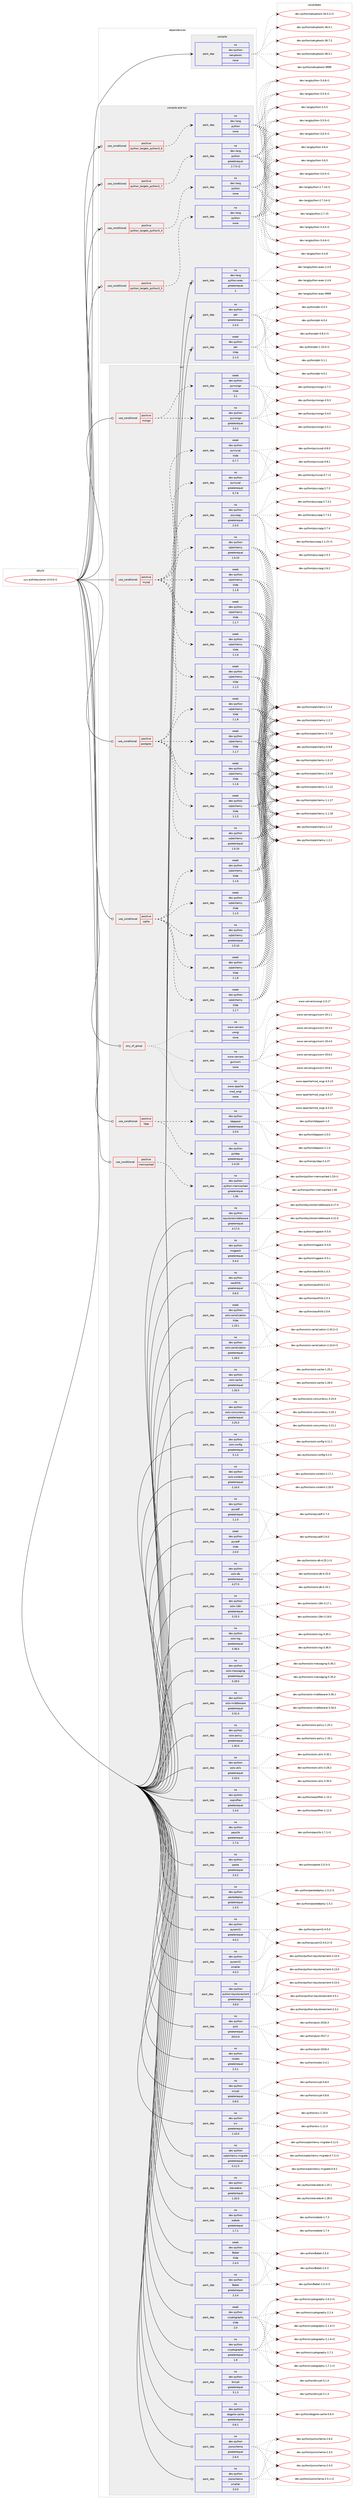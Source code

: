 digraph prolog {

# *************
# Graph options
# *************

newrank=true;
concentrate=true;
compound=true;
graph [rankdir=LR,fontname=Helvetica,fontsize=10,ranksep=1.5];#, ranksep=2.5, nodesep=0.2];
edge  [arrowhead=vee];
node  [fontname=Helvetica,fontsize=10];

# **********
# The ebuild
# **********

subgraph cluster_leftcol {
color=gray;
rank=same;
label=<<i>ebuild</i>>;
id [label="sys-auth/keystone-13.0.0-r1", color=red, width=4, href="../sys-auth/keystone-13.0.0-r1.svg"];
}

# ****************
# The dependencies
# ****************

subgraph cluster_midcol {
color=gray;
label=<<i>dependencies</i>>;
subgraph cluster_compile {
fillcolor="#eeeeee";
style=filled;
label=<<i>compile</i>>;
subgraph pack2827 {
dependency3775 [label=<<TABLE BORDER="0" CELLBORDER="1" CELLSPACING="0" CELLPADDING="4" WIDTH="220"><TR><TD ROWSPAN="6" CELLPADDING="30">pack_dep</TD></TR><TR><TD WIDTH="110">no</TD></TR><TR><TD>dev-python</TD></TR><TR><TD>setuptools</TD></TR><TR><TD>none</TD></TR><TR><TD></TD></TR></TABLE>>, shape=none, color=blue];
}
id:e -> dependency3775:w [weight=20,style="solid",arrowhead="vee"];
}
subgraph cluster_compileandrun {
fillcolor="#eeeeee";
style=filled;
label=<<i>compile and run</i>>;
subgraph cond898 {
dependency3776 [label=<<TABLE BORDER="0" CELLBORDER="1" CELLSPACING="0" CELLPADDING="4"><TR><TD ROWSPAN="3" CELLPADDING="10">use_conditional</TD></TR><TR><TD>positive</TD></TR><TR><TD>python_targets_python2_7</TD></TR></TABLE>>, shape=none, color=red];
subgraph pack2828 {
dependency3777 [label=<<TABLE BORDER="0" CELLBORDER="1" CELLSPACING="0" CELLPADDING="4" WIDTH="220"><TR><TD ROWSPAN="6" CELLPADDING="30">pack_dep</TD></TR><TR><TD WIDTH="110">no</TD></TR><TR><TD>dev-lang</TD></TR><TR><TD>python</TD></TR><TR><TD>greaterequal</TD></TR><TR><TD>2.7.5-r2</TD></TR></TABLE>>, shape=none, color=blue];
}
dependency3776:e -> dependency3777:w [weight=20,style="dashed",arrowhead="vee"];
}
id:e -> dependency3776:w [weight=20,style="solid",arrowhead="odotvee"];
subgraph cond899 {
dependency3778 [label=<<TABLE BORDER="0" CELLBORDER="1" CELLSPACING="0" CELLPADDING="4"><TR><TD ROWSPAN="3" CELLPADDING="10">use_conditional</TD></TR><TR><TD>positive</TD></TR><TR><TD>python_targets_python3_4</TD></TR></TABLE>>, shape=none, color=red];
subgraph pack2829 {
dependency3779 [label=<<TABLE BORDER="0" CELLBORDER="1" CELLSPACING="0" CELLPADDING="4" WIDTH="220"><TR><TD ROWSPAN="6" CELLPADDING="30">pack_dep</TD></TR><TR><TD WIDTH="110">no</TD></TR><TR><TD>dev-lang</TD></TR><TR><TD>python</TD></TR><TR><TD>none</TD></TR><TR><TD></TD></TR></TABLE>>, shape=none, color=blue];
}
dependency3778:e -> dependency3779:w [weight=20,style="dashed",arrowhead="vee"];
}
id:e -> dependency3778:w [weight=20,style="solid",arrowhead="odotvee"];
subgraph cond900 {
dependency3780 [label=<<TABLE BORDER="0" CELLBORDER="1" CELLSPACING="0" CELLPADDING="4"><TR><TD ROWSPAN="3" CELLPADDING="10">use_conditional</TD></TR><TR><TD>positive</TD></TR><TR><TD>python_targets_python3_5</TD></TR></TABLE>>, shape=none, color=red];
subgraph pack2830 {
dependency3781 [label=<<TABLE BORDER="0" CELLBORDER="1" CELLSPACING="0" CELLPADDING="4" WIDTH="220"><TR><TD ROWSPAN="6" CELLPADDING="30">pack_dep</TD></TR><TR><TD WIDTH="110">no</TD></TR><TR><TD>dev-lang</TD></TR><TR><TD>python</TD></TR><TR><TD>none</TD></TR><TR><TD></TD></TR></TABLE>>, shape=none, color=blue];
}
dependency3780:e -> dependency3781:w [weight=20,style="dashed",arrowhead="vee"];
}
id:e -> dependency3780:w [weight=20,style="solid",arrowhead="odotvee"];
subgraph cond901 {
dependency3782 [label=<<TABLE BORDER="0" CELLBORDER="1" CELLSPACING="0" CELLPADDING="4"><TR><TD ROWSPAN="3" CELLPADDING="10">use_conditional</TD></TR><TR><TD>positive</TD></TR><TR><TD>python_targets_python3_6</TD></TR></TABLE>>, shape=none, color=red];
subgraph pack2831 {
dependency3783 [label=<<TABLE BORDER="0" CELLBORDER="1" CELLSPACING="0" CELLPADDING="4" WIDTH="220"><TR><TD ROWSPAN="6" CELLPADDING="30">pack_dep</TD></TR><TR><TD WIDTH="110">no</TD></TR><TR><TD>dev-lang</TD></TR><TR><TD>python</TD></TR><TR><TD>none</TD></TR><TR><TD></TD></TR></TABLE>>, shape=none, color=blue];
}
dependency3782:e -> dependency3783:w [weight=20,style="dashed",arrowhead="vee"];
}
id:e -> dependency3782:w [weight=20,style="solid",arrowhead="odotvee"];
subgraph pack2832 {
dependency3784 [label=<<TABLE BORDER="0" CELLBORDER="1" CELLSPACING="0" CELLPADDING="4" WIDTH="220"><TR><TD ROWSPAN="6" CELLPADDING="30">pack_dep</TD></TR><TR><TD WIDTH="110">no</TD></TR><TR><TD>dev-lang</TD></TR><TR><TD>python-exec</TD></TR><TR><TD>greaterequal</TD></TR><TR><TD>2</TD></TR></TABLE>>, shape=none, color=blue];
}
id:e -> dependency3784:w [weight=20,style="solid",arrowhead="odotvee"];
subgraph pack2833 {
dependency3785 [label=<<TABLE BORDER="0" CELLBORDER="1" CELLSPACING="0" CELLPADDING="4" WIDTH="220"><TR><TD ROWSPAN="6" CELLPADDING="30">pack_dep</TD></TR><TR><TD WIDTH="110">no</TD></TR><TR><TD>dev-python</TD></TR><TR><TD>pbr</TD></TR><TR><TD>greaterequal</TD></TR><TR><TD>2.0.0</TD></TR></TABLE>>, shape=none, color=blue];
}
id:e -> dependency3785:w [weight=20,style="solid",arrowhead="odotvee"];
subgraph pack2834 {
dependency3786 [label=<<TABLE BORDER="0" CELLBORDER="1" CELLSPACING="0" CELLPADDING="4" WIDTH="220"><TR><TD ROWSPAN="6" CELLPADDING="30">pack_dep</TD></TR><TR><TD WIDTH="110">weak</TD></TR><TR><TD>dev-python</TD></TR><TR><TD>pbr</TD></TR><TR><TD>tilde</TD></TR><TR><TD>2.1.0</TD></TR></TABLE>>, shape=none, color=blue];
}
id:e -> dependency3786:w [weight=20,style="solid",arrowhead="odotvee"];
}
subgraph cluster_run {
fillcolor="#eeeeee";
style=filled;
label=<<i>run</i>>;
subgraph any46 {
dependency3787 [label=<<TABLE BORDER="0" CELLBORDER="1" CELLSPACING="0" CELLPADDING="4"><TR><TD CELLPADDING="10">any_of_group</TD></TR></TABLE>>, shape=none, color=red];subgraph pack2835 {
dependency3788 [label=<<TABLE BORDER="0" CELLBORDER="1" CELLSPACING="0" CELLPADDING="4" WIDTH="220"><TR><TD ROWSPAN="6" CELLPADDING="30">pack_dep</TD></TR><TR><TD WIDTH="110">no</TD></TR><TR><TD>www-servers</TD></TR><TR><TD>uwsgi</TD></TR><TR><TD>none</TD></TR><TR><TD></TD></TR></TABLE>>, shape=none, color=blue];
}
dependency3787:e -> dependency3788:w [weight=20,style="dotted",arrowhead="oinv"];
subgraph pack2836 {
dependency3789 [label=<<TABLE BORDER="0" CELLBORDER="1" CELLSPACING="0" CELLPADDING="4" WIDTH="220"><TR><TD ROWSPAN="6" CELLPADDING="30">pack_dep</TD></TR><TR><TD WIDTH="110">no</TD></TR><TR><TD>www-apache</TD></TR><TR><TD>mod_wsgi</TD></TR><TR><TD>none</TD></TR><TR><TD></TD></TR></TABLE>>, shape=none, color=blue];
}
dependency3787:e -> dependency3789:w [weight=20,style="dotted",arrowhead="oinv"];
subgraph pack2837 {
dependency3790 [label=<<TABLE BORDER="0" CELLBORDER="1" CELLSPACING="0" CELLPADDING="4" WIDTH="220"><TR><TD ROWSPAN="6" CELLPADDING="30">pack_dep</TD></TR><TR><TD WIDTH="110">no</TD></TR><TR><TD>www-servers</TD></TR><TR><TD>gunicorn</TD></TR><TR><TD>none</TD></TR><TR><TD></TD></TR></TABLE>>, shape=none, color=blue];
}
dependency3787:e -> dependency3790:w [weight=20,style="dotted",arrowhead="oinv"];
}
id:e -> dependency3787:w [weight=20,style="solid",arrowhead="odot"];
subgraph cond902 {
dependency3791 [label=<<TABLE BORDER="0" CELLBORDER="1" CELLSPACING="0" CELLPADDING="4"><TR><TD ROWSPAN="3" CELLPADDING="10">use_conditional</TD></TR><TR><TD>positive</TD></TR><TR><TD>ldap</TD></TR></TABLE>>, shape=none, color=red];
subgraph pack2838 {
dependency3792 [label=<<TABLE BORDER="0" CELLBORDER="1" CELLSPACING="0" CELLPADDING="4" WIDTH="220"><TR><TD ROWSPAN="6" CELLPADDING="30">pack_dep</TD></TR><TR><TD WIDTH="110">no</TD></TR><TR><TD>dev-python</TD></TR><TR><TD>pyldap</TD></TR><TR><TD>greaterequal</TD></TR><TR><TD>2.4.20</TD></TR></TABLE>>, shape=none, color=blue];
}
dependency3791:e -> dependency3792:w [weight=20,style="dashed",arrowhead="vee"];
subgraph pack2839 {
dependency3793 [label=<<TABLE BORDER="0" CELLBORDER="1" CELLSPACING="0" CELLPADDING="4" WIDTH="220"><TR><TD ROWSPAN="6" CELLPADDING="30">pack_dep</TD></TR><TR><TD WIDTH="110">no</TD></TR><TR><TD>dev-python</TD></TR><TR><TD>ldappool</TD></TR><TR><TD>greaterequal</TD></TR><TR><TD>2.0.0</TD></TR></TABLE>>, shape=none, color=blue];
}
dependency3791:e -> dependency3793:w [weight=20,style="dashed",arrowhead="vee"];
}
id:e -> dependency3791:w [weight=20,style="solid",arrowhead="odot"];
subgraph cond903 {
dependency3794 [label=<<TABLE BORDER="0" CELLBORDER="1" CELLSPACING="0" CELLPADDING="4"><TR><TD ROWSPAN="3" CELLPADDING="10">use_conditional</TD></TR><TR><TD>positive</TD></TR><TR><TD>memcached</TD></TR></TABLE>>, shape=none, color=red];
subgraph pack2840 {
dependency3795 [label=<<TABLE BORDER="0" CELLBORDER="1" CELLSPACING="0" CELLPADDING="4" WIDTH="220"><TR><TD ROWSPAN="6" CELLPADDING="30">pack_dep</TD></TR><TR><TD WIDTH="110">no</TD></TR><TR><TD>dev-python</TD></TR><TR><TD>python-memcached</TD></TR><TR><TD>greaterequal</TD></TR><TR><TD>1.56</TD></TR></TABLE>>, shape=none, color=blue];
}
dependency3794:e -> dependency3795:w [weight=20,style="dashed",arrowhead="vee"];
}
id:e -> dependency3794:w [weight=20,style="solid",arrowhead="odot"];
subgraph cond904 {
dependency3796 [label=<<TABLE BORDER="0" CELLBORDER="1" CELLSPACING="0" CELLPADDING="4"><TR><TD ROWSPAN="3" CELLPADDING="10">use_conditional</TD></TR><TR><TD>positive</TD></TR><TR><TD>mongo</TD></TR></TABLE>>, shape=none, color=red];
subgraph pack2841 {
dependency3797 [label=<<TABLE BORDER="0" CELLBORDER="1" CELLSPACING="0" CELLPADDING="4" WIDTH="220"><TR><TD ROWSPAN="6" CELLPADDING="30">pack_dep</TD></TR><TR><TD WIDTH="110">no</TD></TR><TR><TD>dev-python</TD></TR><TR><TD>pymongo</TD></TR><TR><TD>greaterequal</TD></TR><TR><TD>3.0.2</TD></TR></TABLE>>, shape=none, color=blue];
}
dependency3796:e -> dependency3797:w [weight=20,style="dashed",arrowhead="vee"];
subgraph pack2842 {
dependency3798 [label=<<TABLE BORDER="0" CELLBORDER="1" CELLSPACING="0" CELLPADDING="4" WIDTH="220"><TR><TD ROWSPAN="6" CELLPADDING="30">pack_dep</TD></TR><TR><TD WIDTH="110">weak</TD></TR><TR><TD>dev-python</TD></TR><TR><TD>pymongo</TD></TR><TR><TD>tilde</TD></TR><TR><TD>3.1</TD></TR></TABLE>>, shape=none, color=blue];
}
dependency3796:e -> dependency3798:w [weight=20,style="dashed",arrowhead="vee"];
}
id:e -> dependency3796:w [weight=20,style="solid",arrowhead="odot"];
subgraph cond905 {
dependency3799 [label=<<TABLE BORDER="0" CELLBORDER="1" CELLSPACING="0" CELLPADDING="4"><TR><TD ROWSPAN="3" CELLPADDING="10">use_conditional</TD></TR><TR><TD>positive</TD></TR><TR><TD>mysql</TD></TR></TABLE>>, shape=none, color=red];
subgraph pack2843 {
dependency3800 [label=<<TABLE BORDER="0" CELLBORDER="1" CELLSPACING="0" CELLPADDING="4" WIDTH="220"><TR><TD ROWSPAN="6" CELLPADDING="30">pack_dep</TD></TR><TR><TD WIDTH="110">no</TD></TR><TR><TD>dev-python</TD></TR><TR><TD>pymysql</TD></TR><TR><TD>greaterequal</TD></TR><TR><TD>0.7.6</TD></TR></TABLE>>, shape=none, color=blue];
}
dependency3799:e -> dependency3800:w [weight=20,style="dashed",arrowhead="vee"];
subgraph pack2844 {
dependency3801 [label=<<TABLE BORDER="0" CELLBORDER="1" CELLSPACING="0" CELLPADDING="4" WIDTH="220"><TR><TD ROWSPAN="6" CELLPADDING="30">pack_dep</TD></TR><TR><TD WIDTH="110">weak</TD></TR><TR><TD>dev-python</TD></TR><TR><TD>pymysql</TD></TR><TR><TD>tilde</TD></TR><TR><TD>0.7.7</TD></TR></TABLE>>, shape=none, color=blue];
}
dependency3799:e -> dependency3801:w [weight=20,style="dashed",arrowhead="vee"];
subgraph pack2845 {
dependency3802 [label=<<TABLE BORDER="0" CELLBORDER="1" CELLSPACING="0" CELLPADDING="4" WIDTH="220"><TR><TD ROWSPAN="6" CELLPADDING="30">pack_dep</TD></TR><TR><TD WIDTH="110">no</TD></TR><TR><TD>dev-python</TD></TR><TR><TD>sqlalchemy</TD></TR><TR><TD>greaterequal</TD></TR><TR><TD>1.0.10</TD></TR></TABLE>>, shape=none, color=blue];
}
dependency3799:e -> dependency3802:w [weight=20,style="dashed",arrowhead="vee"];
subgraph pack2846 {
dependency3803 [label=<<TABLE BORDER="0" CELLBORDER="1" CELLSPACING="0" CELLPADDING="4" WIDTH="220"><TR><TD ROWSPAN="6" CELLPADDING="30">pack_dep</TD></TR><TR><TD WIDTH="110">weak</TD></TR><TR><TD>dev-python</TD></TR><TR><TD>sqlalchemy</TD></TR><TR><TD>tilde</TD></TR><TR><TD>1.1.5</TD></TR></TABLE>>, shape=none, color=blue];
}
dependency3799:e -> dependency3803:w [weight=20,style="dashed",arrowhead="vee"];
subgraph pack2847 {
dependency3804 [label=<<TABLE BORDER="0" CELLBORDER="1" CELLSPACING="0" CELLPADDING="4" WIDTH="220"><TR><TD ROWSPAN="6" CELLPADDING="30">pack_dep</TD></TR><TR><TD WIDTH="110">weak</TD></TR><TR><TD>dev-python</TD></TR><TR><TD>sqlalchemy</TD></TR><TR><TD>tilde</TD></TR><TR><TD>1.1.6</TD></TR></TABLE>>, shape=none, color=blue];
}
dependency3799:e -> dependency3804:w [weight=20,style="dashed",arrowhead="vee"];
subgraph pack2848 {
dependency3805 [label=<<TABLE BORDER="0" CELLBORDER="1" CELLSPACING="0" CELLPADDING="4" WIDTH="220"><TR><TD ROWSPAN="6" CELLPADDING="30">pack_dep</TD></TR><TR><TD WIDTH="110">weak</TD></TR><TR><TD>dev-python</TD></TR><TR><TD>sqlalchemy</TD></TR><TR><TD>tilde</TD></TR><TR><TD>1.1.7</TD></TR></TABLE>>, shape=none, color=blue];
}
dependency3799:e -> dependency3805:w [weight=20,style="dashed",arrowhead="vee"];
subgraph pack2849 {
dependency3806 [label=<<TABLE BORDER="0" CELLBORDER="1" CELLSPACING="0" CELLPADDING="4" WIDTH="220"><TR><TD ROWSPAN="6" CELLPADDING="30">pack_dep</TD></TR><TR><TD WIDTH="110">weak</TD></TR><TR><TD>dev-python</TD></TR><TR><TD>sqlalchemy</TD></TR><TR><TD>tilde</TD></TR><TR><TD>1.1.8</TD></TR></TABLE>>, shape=none, color=blue];
}
dependency3799:e -> dependency3806:w [weight=20,style="dashed",arrowhead="vee"];
}
id:e -> dependency3799:w [weight=20,style="solid",arrowhead="odot"];
subgraph cond906 {
dependency3807 [label=<<TABLE BORDER="0" CELLBORDER="1" CELLSPACING="0" CELLPADDING="4"><TR><TD ROWSPAN="3" CELLPADDING="10">use_conditional</TD></TR><TR><TD>positive</TD></TR><TR><TD>postgres</TD></TR></TABLE>>, shape=none, color=red];
subgraph pack2850 {
dependency3808 [label=<<TABLE BORDER="0" CELLBORDER="1" CELLSPACING="0" CELLPADDING="4" WIDTH="220"><TR><TD ROWSPAN="6" CELLPADDING="30">pack_dep</TD></TR><TR><TD WIDTH="110">no</TD></TR><TR><TD>dev-python</TD></TR><TR><TD>psycopg</TD></TR><TR><TD>greaterequal</TD></TR><TR><TD>2.5.0</TD></TR></TABLE>>, shape=none, color=blue];
}
dependency3807:e -> dependency3808:w [weight=20,style="dashed",arrowhead="vee"];
subgraph pack2851 {
dependency3809 [label=<<TABLE BORDER="0" CELLBORDER="1" CELLSPACING="0" CELLPADDING="4" WIDTH="220"><TR><TD ROWSPAN="6" CELLPADDING="30">pack_dep</TD></TR><TR><TD WIDTH="110">no</TD></TR><TR><TD>dev-python</TD></TR><TR><TD>sqlalchemy</TD></TR><TR><TD>greaterequal</TD></TR><TR><TD>1.0.10</TD></TR></TABLE>>, shape=none, color=blue];
}
dependency3807:e -> dependency3809:w [weight=20,style="dashed",arrowhead="vee"];
subgraph pack2852 {
dependency3810 [label=<<TABLE BORDER="0" CELLBORDER="1" CELLSPACING="0" CELLPADDING="4" WIDTH="220"><TR><TD ROWSPAN="6" CELLPADDING="30">pack_dep</TD></TR><TR><TD WIDTH="110">weak</TD></TR><TR><TD>dev-python</TD></TR><TR><TD>sqlalchemy</TD></TR><TR><TD>tilde</TD></TR><TR><TD>1.1.5</TD></TR></TABLE>>, shape=none, color=blue];
}
dependency3807:e -> dependency3810:w [weight=20,style="dashed",arrowhead="vee"];
subgraph pack2853 {
dependency3811 [label=<<TABLE BORDER="0" CELLBORDER="1" CELLSPACING="0" CELLPADDING="4" WIDTH="220"><TR><TD ROWSPAN="6" CELLPADDING="30">pack_dep</TD></TR><TR><TD WIDTH="110">weak</TD></TR><TR><TD>dev-python</TD></TR><TR><TD>sqlalchemy</TD></TR><TR><TD>tilde</TD></TR><TR><TD>1.1.6</TD></TR></TABLE>>, shape=none, color=blue];
}
dependency3807:e -> dependency3811:w [weight=20,style="dashed",arrowhead="vee"];
subgraph pack2854 {
dependency3812 [label=<<TABLE BORDER="0" CELLBORDER="1" CELLSPACING="0" CELLPADDING="4" WIDTH="220"><TR><TD ROWSPAN="6" CELLPADDING="30">pack_dep</TD></TR><TR><TD WIDTH="110">weak</TD></TR><TR><TD>dev-python</TD></TR><TR><TD>sqlalchemy</TD></TR><TR><TD>tilde</TD></TR><TR><TD>1.1.7</TD></TR></TABLE>>, shape=none, color=blue];
}
dependency3807:e -> dependency3812:w [weight=20,style="dashed",arrowhead="vee"];
subgraph pack2855 {
dependency3813 [label=<<TABLE BORDER="0" CELLBORDER="1" CELLSPACING="0" CELLPADDING="4" WIDTH="220"><TR><TD ROWSPAN="6" CELLPADDING="30">pack_dep</TD></TR><TR><TD WIDTH="110">weak</TD></TR><TR><TD>dev-python</TD></TR><TR><TD>sqlalchemy</TD></TR><TR><TD>tilde</TD></TR><TR><TD>1.1.8</TD></TR></TABLE>>, shape=none, color=blue];
}
dependency3807:e -> dependency3813:w [weight=20,style="dashed",arrowhead="vee"];
}
id:e -> dependency3807:w [weight=20,style="solid",arrowhead="odot"];
subgraph cond907 {
dependency3814 [label=<<TABLE BORDER="0" CELLBORDER="1" CELLSPACING="0" CELLPADDING="4"><TR><TD ROWSPAN="3" CELLPADDING="10">use_conditional</TD></TR><TR><TD>positive</TD></TR><TR><TD>sqlite</TD></TR></TABLE>>, shape=none, color=red];
subgraph pack2856 {
dependency3815 [label=<<TABLE BORDER="0" CELLBORDER="1" CELLSPACING="0" CELLPADDING="4" WIDTH="220"><TR><TD ROWSPAN="6" CELLPADDING="30">pack_dep</TD></TR><TR><TD WIDTH="110">no</TD></TR><TR><TD>dev-python</TD></TR><TR><TD>sqlalchemy</TD></TR><TR><TD>greaterequal</TD></TR><TR><TD>1.0.10</TD></TR></TABLE>>, shape=none, color=blue];
}
dependency3814:e -> dependency3815:w [weight=20,style="dashed",arrowhead="vee"];
subgraph pack2857 {
dependency3816 [label=<<TABLE BORDER="0" CELLBORDER="1" CELLSPACING="0" CELLPADDING="4" WIDTH="220"><TR><TD ROWSPAN="6" CELLPADDING="30">pack_dep</TD></TR><TR><TD WIDTH="110">weak</TD></TR><TR><TD>dev-python</TD></TR><TR><TD>sqlalchemy</TD></TR><TR><TD>tilde</TD></TR><TR><TD>1.1.5</TD></TR></TABLE>>, shape=none, color=blue];
}
dependency3814:e -> dependency3816:w [weight=20,style="dashed",arrowhead="vee"];
subgraph pack2858 {
dependency3817 [label=<<TABLE BORDER="0" CELLBORDER="1" CELLSPACING="0" CELLPADDING="4" WIDTH="220"><TR><TD ROWSPAN="6" CELLPADDING="30">pack_dep</TD></TR><TR><TD WIDTH="110">weak</TD></TR><TR><TD>dev-python</TD></TR><TR><TD>sqlalchemy</TD></TR><TR><TD>tilde</TD></TR><TR><TD>1.1.6</TD></TR></TABLE>>, shape=none, color=blue];
}
dependency3814:e -> dependency3817:w [weight=20,style="dashed",arrowhead="vee"];
subgraph pack2859 {
dependency3818 [label=<<TABLE BORDER="0" CELLBORDER="1" CELLSPACING="0" CELLPADDING="4" WIDTH="220"><TR><TD ROWSPAN="6" CELLPADDING="30">pack_dep</TD></TR><TR><TD WIDTH="110">weak</TD></TR><TR><TD>dev-python</TD></TR><TR><TD>sqlalchemy</TD></TR><TR><TD>tilde</TD></TR><TR><TD>1.1.7</TD></TR></TABLE>>, shape=none, color=blue];
}
dependency3814:e -> dependency3818:w [weight=20,style="dashed",arrowhead="vee"];
subgraph pack2860 {
dependency3819 [label=<<TABLE BORDER="0" CELLBORDER="1" CELLSPACING="0" CELLPADDING="4" WIDTH="220"><TR><TD ROWSPAN="6" CELLPADDING="30">pack_dep</TD></TR><TR><TD WIDTH="110">weak</TD></TR><TR><TD>dev-python</TD></TR><TR><TD>sqlalchemy</TD></TR><TR><TD>tilde</TD></TR><TR><TD>1.1.8</TD></TR></TABLE>>, shape=none, color=blue];
}
dependency3814:e -> dependency3819:w [weight=20,style="dashed",arrowhead="vee"];
}
id:e -> dependency3814:w [weight=20,style="solid",arrowhead="odot"];
subgraph pack2861 {
dependency3820 [label=<<TABLE BORDER="0" CELLBORDER="1" CELLSPACING="0" CELLPADDING="4" WIDTH="220"><TR><TD ROWSPAN="6" CELLPADDING="30">pack_dep</TD></TR><TR><TD WIDTH="110">no</TD></TR><TR><TD>dev-python</TD></TR><TR><TD>Babel</TD></TR><TR><TD>greaterequal</TD></TR><TR><TD>2.3.4</TD></TR></TABLE>>, shape=none, color=blue];
}
id:e -> dependency3820:w [weight=20,style="solid",arrowhead="odot"];
subgraph pack2862 {
dependency3821 [label=<<TABLE BORDER="0" CELLBORDER="1" CELLSPACING="0" CELLPADDING="4" WIDTH="220"><TR><TD ROWSPAN="6" CELLPADDING="30">pack_dep</TD></TR><TR><TD WIDTH="110">no</TD></TR><TR><TD>dev-python</TD></TR><TR><TD>bcrypt</TD></TR><TR><TD>greaterequal</TD></TR><TR><TD>3.1.3</TD></TR></TABLE>>, shape=none, color=blue];
}
id:e -> dependency3821:w [weight=20,style="solid",arrowhead="odot"];
subgraph pack2863 {
dependency3822 [label=<<TABLE BORDER="0" CELLBORDER="1" CELLSPACING="0" CELLPADDING="4" WIDTH="220"><TR><TD ROWSPAN="6" CELLPADDING="30">pack_dep</TD></TR><TR><TD WIDTH="110">no</TD></TR><TR><TD>dev-python</TD></TR><TR><TD>cryptography</TD></TR><TR><TD>greaterequal</TD></TR><TR><TD>1.9</TD></TR></TABLE>>, shape=none, color=blue];
}
id:e -> dependency3822:w [weight=20,style="solid",arrowhead="odot"];
subgraph pack2864 {
dependency3823 [label=<<TABLE BORDER="0" CELLBORDER="1" CELLSPACING="0" CELLPADDING="4" WIDTH="220"><TR><TD ROWSPAN="6" CELLPADDING="30">pack_dep</TD></TR><TR><TD WIDTH="110">no</TD></TR><TR><TD>dev-python</TD></TR><TR><TD>dogpile-cache</TD></TR><TR><TD>greaterequal</TD></TR><TR><TD>0.6.2</TD></TR></TABLE>>, shape=none, color=blue];
}
id:e -> dependency3823:w [weight=20,style="solid",arrowhead="odot"];
subgraph pack2865 {
dependency3824 [label=<<TABLE BORDER="0" CELLBORDER="1" CELLSPACING="0" CELLPADDING="4" WIDTH="220"><TR><TD ROWSPAN="6" CELLPADDING="30">pack_dep</TD></TR><TR><TD WIDTH="110">no</TD></TR><TR><TD>dev-python</TD></TR><TR><TD>jsonschema</TD></TR><TR><TD>greaterequal</TD></TR><TR><TD>2.6.0</TD></TR></TABLE>>, shape=none, color=blue];
}
id:e -> dependency3824:w [weight=20,style="solid",arrowhead="odot"];
subgraph pack2866 {
dependency3825 [label=<<TABLE BORDER="0" CELLBORDER="1" CELLSPACING="0" CELLPADDING="4" WIDTH="220"><TR><TD ROWSPAN="6" CELLPADDING="30">pack_dep</TD></TR><TR><TD WIDTH="110">no</TD></TR><TR><TD>dev-python</TD></TR><TR><TD>jsonschema</TD></TR><TR><TD>smaller</TD></TR><TR><TD>3.0.0</TD></TR></TABLE>>, shape=none, color=blue];
}
id:e -> dependency3825:w [weight=20,style="solid",arrowhead="odot"];
subgraph pack2867 {
dependency3826 [label=<<TABLE BORDER="0" CELLBORDER="1" CELLSPACING="0" CELLPADDING="4" WIDTH="220"><TR><TD ROWSPAN="6" CELLPADDING="30">pack_dep</TD></TR><TR><TD WIDTH="110">no</TD></TR><TR><TD>dev-python</TD></TR><TR><TD>keystonemiddleware</TD></TR><TR><TD>greaterequal</TD></TR><TR><TD>4.17.0</TD></TR></TABLE>>, shape=none, color=blue];
}
id:e -> dependency3826:w [weight=20,style="solid",arrowhead="odot"];
subgraph pack2868 {
dependency3827 [label=<<TABLE BORDER="0" CELLBORDER="1" CELLSPACING="0" CELLPADDING="4" WIDTH="220"><TR><TD ROWSPAN="6" CELLPADDING="30">pack_dep</TD></TR><TR><TD WIDTH="110">no</TD></TR><TR><TD>dev-python</TD></TR><TR><TD>msgpack</TD></TR><TR><TD>greaterequal</TD></TR><TR><TD>0.4.0</TD></TR></TABLE>>, shape=none, color=blue];
}
id:e -> dependency3827:w [weight=20,style="solid",arrowhead="odot"];
subgraph pack2869 {
dependency3828 [label=<<TABLE BORDER="0" CELLBORDER="1" CELLSPACING="0" CELLPADDING="4" WIDTH="220"><TR><TD ROWSPAN="6" CELLPADDING="30">pack_dep</TD></TR><TR><TD WIDTH="110">no</TD></TR><TR><TD>dev-python</TD></TR><TR><TD>oauthlib</TD></TR><TR><TD>greaterequal</TD></TR><TR><TD>0.6.0</TD></TR></TABLE>>, shape=none, color=blue];
}
id:e -> dependency3828:w [weight=20,style="solid",arrowhead="odot"];
subgraph pack2870 {
dependency3829 [label=<<TABLE BORDER="0" CELLBORDER="1" CELLSPACING="0" CELLPADDING="4" WIDTH="220"><TR><TD ROWSPAN="6" CELLPADDING="30">pack_dep</TD></TR><TR><TD WIDTH="110">no</TD></TR><TR><TD>dev-python</TD></TR><TR><TD>oslo-cache</TD></TR><TR><TD>greaterequal</TD></TR><TR><TD>1.26.0</TD></TR></TABLE>>, shape=none, color=blue];
}
id:e -> dependency3829:w [weight=20,style="solid",arrowhead="odot"];
subgraph pack2871 {
dependency3830 [label=<<TABLE BORDER="0" CELLBORDER="1" CELLSPACING="0" CELLPADDING="4" WIDTH="220"><TR><TD ROWSPAN="6" CELLPADDING="30">pack_dep</TD></TR><TR><TD WIDTH="110">no</TD></TR><TR><TD>dev-python</TD></TR><TR><TD>oslo-concurrency</TD></TR><TR><TD>greaterequal</TD></TR><TR><TD>3.25.0</TD></TR></TABLE>>, shape=none, color=blue];
}
id:e -> dependency3830:w [weight=20,style="solid",arrowhead="odot"];
subgraph pack2872 {
dependency3831 [label=<<TABLE BORDER="0" CELLBORDER="1" CELLSPACING="0" CELLPADDING="4" WIDTH="220"><TR><TD ROWSPAN="6" CELLPADDING="30">pack_dep</TD></TR><TR><TD WIDTH="110">no</TD></TR><TR><TD>dev-python</TD></TR><TR><TD>oslo-config</TD></TR><TR><TD>greaterequal</TD></TR><TR><TD>5.1.0</TD></TR></TABLE>>, shape=none, color=blue];
}
id:e -> dependency3831:w [weight=20,style="solid",arrowhead="odot"];
subgraph pack2873 {
dependency3832 [label=<<TABLE BORDER="0" CELLBORDER="1" CELLSPACING="0" CELLPADDING="4" WIDTH="220"><TR><TD ROWSPAN="6" CELLPADDING="30">pack_dep</TD></TR><TR><TD WIDTH="110">no</TD></TR><TR><TD>dev-python</TD></TR><TR><TD>oslo-context</TD></TR><TR><TD>greaterequal</TD></TR><TR><TD>2.14.0</TD></TR></TABLE>>, shape=none, color=blue];
}
id:e -> dependency3832:w [weight=20,style="solid",arrowhead="odot"];
subgraph pack2874 {
dependency3833 [label=<<TABLE BORDER="0" CELLBORDER="1" CELLSPACING="0" CELLPADDING="4" WIDTH="220"><TR><TD ROWSPAN="6" CELLPADDING="30">pack_dep</TD></TR><TR><TD WIDTH="110">no</TD></TR><TR><TD>dev-python</TD></TR><TR><TD>oslo-db</TD></TR><TR><TD>greaterequal</TD></TR><TR><TD>4.27.0</TD></TR></TABLE>>, shape=none, color=blue];
}
id:e -> dependency3833:w [weight=20,style="solid",arrowhead="odot"];
subgraph pack2875 {
dependency3834 [label=<<TABLE BORDER="0" CELLBORDER="1" CELLSPACING="0" CELLPADDING="4" WIDTH="220"><TR><TD ROWSPAN="6" CELLPADDING="30">pack_dep</TD></TR><TR><TD WIDTH="110">no</TD></TR><TR><TD>dev-python</TD></TR><TR><TD>oslo-i18n</TD></TR><TR><TD>greaterequal</TD></TR><TR><TD>3.15.3</TD></TR></TABLE>>, shape=none, color=blue];
}
id:e -> dependency3834:w [weight=20,style="solid",arrowhead="odot"];
subgraph pack2876 {
dependency3835 [label=<<TABLE BORDER="0" CELLBORDER="1" CELLSPACING="0" CELLPADDING="4" WIDTH="220"><TR><TD ROWSPAN="6" CELLPADDING="30">pack_dep</TD></TR><TR><TD WIDTH="110">no</TD></TR><TR><TD>dev-python</TD></TR><TR><TD>oslo-log</TD></TR><TR><TD>greaterequal</TD></TR><TR><TD>3.36.0</TD></TR></TABLE>>, shape=none, color=blue];
}
id:e -> dependency3835:w [weight=20,style="solid",arrowhead="odot"];
subgraph pack2877 {
dependency3836 [label=<<TABLE BORDER="0" CELLBORDER="1" CELLSPACING="0" CELLPADDING="4" WIDTH="220"><TR><TD ROWSPAN="6" CELLPADDING="30">pack_dep</TD></TR><TR><TD WIDTH="110">no</TD></TR><TR><TD>dev-python</TD></TR><TR><TD>oslo-messaging</TD></TR><TR><TD>greaterequal</TD></TR><TR><TD>5.29.0</TD></TR></TABLE>>, shape=none, color=blue];
}
id:e -> dependency3836:w [weight=20,style="solid",arrowhead="odot"];
subgraph pack2878 {
dependency3837 [label=<<TABLE BORDER="0" CELLBORDER="1" CELLSPACING="0" CELLPADDING="4" WIDTH="220"><TR><TD ROWSPAN="6" CELLPADDING="30">pack_dep</TD></TR><TR><TD WIDTH="110">no</TD></TR><TR><TD>dev-python</TD></TR><TR><TD>oslo-middleware</TD></TR><TR><TD>greaterequal</TD></TR><TR><TD>3.31.0</TD></TR></TABLE>>, shape=none, color=blue];
}
id:e -> dependency3837:w [weight=20,style="solid",arrowhead="odot"];
subgraph pack2879 {
dependency3838 [label=<<TABLE BORDER="0" CELLBORDER="1" CELLSPACING="0" CELLPADDING="4" WIDTH="220"><TR><TD ROWSPAN="6" CELLPADDING="30">pack_dep</TD></TR><TR><TD WIDTH="110">no</TD></TR><TR><TD>dev-python</TD></TR><TR><TD>oslo-policy</TD></TR><TR><TD>greaterequal</TD></TR><TR><TD>1.30.0</TD></TR></TABLE>>, shape=none, color=blue];
}
id:e -> dependency3838:w [weight=20,style="solid",arrowhead="odot"];
subgraph pack2880 {
dependency3839 [label=<<TABLE BORDER="0" CELLBORDER="1" CELLSPACING="0" CELLPADDING="4" WIDTH="220"><TR><TD ROWSPAN="6" CELLPADDING="30">pack_dep</TD></TR><TR><TD WIDTH="110">no</TD></TR><TR><TD>dev-python</TD></TR><TR><TD>oslo-serialization</TD></TR><TR><TD>greaterequal</TD></TR><TR><TD>1.18.0</TD></TR></TABLE>>, shape=none, color=blue];
}
id:e -> dependency3839:w [weight=20,style="solid",arrowhead="odot"];
subgraph pack2881 {
dependency3840 [label=<<TABLE BORDER="0" CELLBORDER="1" CELLSPACING="0" CELLPADDING="4" WIDTH="220"><TR><TD ROWSPAN="6" CELLPADDING="30">pack_dep</TD></TR><TR><TD WIDTH="110">no</TD></TR><TR><TD>dev-python</TD></TR><TR><TD>oslo-utils</TD></TR><TR><TD>greaterequal</TD></TR><TR><TD>3.33.0</TD></TR></TABLE>>, shape=none, color=blue];
}
id:e -> dependency3840:w [weight=20,style="solid",arrowhead="odot"];
subgraph pack2882 {
dependency3841 [label=<<TABLE BORDER="0" CELLBORDER="1" CELLSPACING="0" CELLPADDING="4" WIDTH="220"><TR><TD ROWSPAN="6" CELLPADDING="30">pack_dep</TD></TR><TR><TD WIDTH="110">no</TD></TR><TR><TD>dev-python</TD></TR><TR><TD>osprofiler</TD></TR><TR><TD>greaterequal</TD></TR><TR><TD>1.4.0</TD></TR></TABLE>>, shape=none, color=blue];
}
id:e -> dependency3841:w [weight=20,style="solid",arrowhead="odot"];
subgraph pack2883 {
dependency3842 [label=<<TABLE BORDER="0" CELLBORDER="1" CELLSPACING="0" CELLPADDING="4" WIDTH="220"><TR><TD ROWSPAN="6" CELLPADDING="30">pack_dep</TD></TR><TR><TD WIDTH="110">no</TD></TR><TR><TD>dev-python</TD></TR><TR><TD>passlib</TD></TR><TR><TD>greaterequal</TD></TR><TR><TD>1.7.0</TD></TR></TABLE>>, shape=none, color=blue];
}
id:e -> dependency3842:w [weight=20,style="solid",arrowhead="odot"];
subgraph pack2884 {
dependency3843 [label=<<TABLE BORDER="0" CELLBORDER="1" CELLSPACING="0" CELLPADDING="4" WIDTH="220"><TR><TD ROWSPAN="6" CELLPADDING="30">pack_dep</TD></TR><TR><TD WIDTH="110">no</TD></TR><TR><TD>dev-python</TD></TR><TR><TD>paste</TD></TR><TR><TD>greaterequal</TD></TR><TR><TD>2.0.2</TD></TR></TABLE>>, shape=none, color=blue];
}
id:e -> dependency3843:w [weight=20,style="solid",arrowhead="odot"];
subgraph pack2885 {
dependency3844 [label=<<TABLE BORDER="0" CELLBORDER="1" CELLSPACING="0" CELLPADDING="4" WIDTH="220"><TR><TD ROWSPAN="6" CELLPADDING="30">pack_dep</TD></TR><TR><TD WIDTH="110">no</TD></TR><TR><TD>dev-python</TD></TR><TR><TD>pastedeploy</TD></TR><TR><TD>greaterequal</TD></TR><TR><TD>1.5.0</TD></TR></TABLE>>, shape=none, color=blue];
}
id:e -> dependency3844:w [weight=20,style="solid",arrowhead="odot"];
subgraph pack2886 {
dependency3845 [label=<<TABLE BORDER="0" CELLBORDER="1" CELLSPACING="0" CELLPADDING="4" WIDTH="220"><TR><TD ROWSPAN="6" CELLPADDING="30">pack_dep</TD></TR><TR><TD WIDTH="110">no</TD></TR><TR><TD>dev-python</TD></TR><TR><TD>pycadf</TD></TR><TR><TD>greaterequal</TD></TR><TR><TD>1.1.0</TD></TR></TABLE>>, shape=none, color=blue];
}
id:e -> dependency3845:w [weight=20,style="solid",arrowhead="odot"];
subgraph pack2887 {
dependency3846 [label=<<TABLE BORDER="0" CELLBORDER="1" CELLSPACING="0" CELLPADDING="4" WIDTH="220"><TR><TD ROWSPAN="6" CELLPADDING="30">pack_dep</TD></TR><TR><TD WIDTH="110">no</TD></TR><TR><TD>dev-python</TD></TR><TR><TD>pysaml2</TD></TR><TR><TD>greaterequal</TD></TR><TR><TD>4.0.2</TD></TR></TABLE>>, shape=none, color=blue];
}
id:e -> dependency3846:w [weight=20,style="solid",arrowhead="odot"];
subgraph pack2888 {
dependency3847 [label=<<TABLE BORDER="0" CELLBORDER="1" CELLSPACING="0" CELLPADDING="4" WIDTH="220"><TR><TD ROWSPAN="6" CELLPADDING="30">pack_dep</TD></TR><TR><TD WIDTH="110">no</TD></TR><TR><TD>dev-python</TD></TR><TR><TD>pysaml2</TD></TR><TR><TD>smaller</TD></TR><TR><TD>4.0.3</TD></TR></TABLE>>, shape=none, color=blue];
}
id:e -> dependency3847:w [weight=20,style="solid",arrowhead="odot"];
subgraph pack2889 {
dependency3848 [label=<<TABLE BORDER="0" CELLBORDER="1" CELLSPACING="0" CELLPADDING="4" WIDTH="220"><TR><TD ROWSPAN="6" CELLPADDING="30">pack_dep</TD></TR><TR><TD WIDTH="110">no</TD></TR><TR><TD>dev-python</TD></TR><TR><TD>python-keystoneclient</TD></TR><TR><TD>greaterequal</TD></TR><TR><TD>3.8.0</TD></TR></TABLE>>, shape=none, color=blue];
}
id:e -> dependency3848:w [weight=20,style="solid",arrowhead="odot"];
subgraph pack2890 {
dependency3849 [label=<<TABLE BORDER="0" CELLBORDER="1" CELLSPACING="0" CELLPADDING="4" WIDTH="220"><TR><TD ROWSPAN="6" CELLPADDING="30">pack_dep</TD></TR><TR><TD WIDTH="110">no</TD></TR><TR><TD>dev-python</TD></TR><TR><TD>pytz</TD></TR><TR><TD>greaterequal</TD></TR><TR><TD>2013.6</TD></TR></TABLE>>, shape=none, color=blue];
}
id:e -> dependency3849:w [weight=20,style="solid",arrowhead="odot"];
subgraph pack2891 {
dependency3850 [label=<<TABLE BORDER="0" CELLBORDER="1" CELLSPACING="0" CELLPADDING="4" WIDTH="220"><TR><TD ROWSPAN="6" CELLPADDING="30">pack_dep</TD></TR><TR><TD WIDTH="110">no</TD></TR><TR><TD>dev-python</TD></TR><TR><TD>routes</TD></TR><TR><TD>greaterequal</TD></TR><TR><TD>2.3.1</TD></TR></TABLE>>, shape=none, color=blue];
}
id:e -> dependency3850:w [weight=20,style="solid",arrowhead="odot"];
subgraph pack2892 {
dependency3851 [label=<<TABLE BORDER="0" CELLBORDER="1" CELLSPACING="0" CELLPADDING="4" WIDTH="220"><TR><TD ROWSPAN="6" CELLPADDING="30">pack_dep</TD></TR><TR><TD WIDTH="110">no</TD></TR><TR><TD>dev-python</TD></TR><TR><TD>scrypt</TD></TR><TR><TD>greaterequal</TD></TR><TR><TD>0.8.0</TD></TR></TABLE>>, shape=none, color=blue];
}
id:e -> dependency3851:w [weight=20,style="solid",arrowhead="odot"];
subgraph pack2893 {
dependency3852 [label=<<TABLE BORDER="0" CELLBORDER="1" CELLSPACING="0" CELLPADDING="4" WIDTH="220"><TR><TD ROWSPAN="6" CELLPADDING="30">pack_dep</TD></TR><TR><TD WIDTH="110">no</TD></TR><TR><TD>dev-python</TD></TR><TR><TD>six</TD></TR><TR><TD>greaterequal</TD></TR><TR><TD>1.10.0</TD></TR></TABLE>>, shape=none, color=blue];
}
id:e -> dependency3852:w [weight=20,style="solid",arrowhead="odot"];
subgraph pack2894 {
dependency3853 [label=<<TABLE BORDER="0" CELLBORDER="1" CELLSPACING="0" CELLPADDING="4" WIDTH="220"><TR><TD ROWSPAN="6" CELLPADDING="30">pack_dep</TD></TR><TR><TD WIDTH="110">no</TD></TR><TR><TD>dev-python</TD></TR><TR><TD>sqlalchemy-migrate</TD></TR><TR><TD>greaterequal</TD></TR><TR><TD>0.11.0</TD></TR></TABLE>>, shape=none, color=blue];
}
id:e -> dependency3853:w [weight=20,style="solid",arrowhead="odot"];
subgraph pack2895 {
dependency3854 [label=<<TABLE BORDER="0" CELLBORDER="1" CELLSPACING="0" CELLPADDING="4" WIDTH="220"><TR><TD ROWSPAN="6" CELLPADDING="30">pack_dep</TD></TR><TR><TD WIDTH="110">no</TD></TR><TR><TD>dev-python</TD></TR><TR><TD>stevedore</TD></TR><TR><TD>greaterequal</TD></TR><TR><TD>1.20.0</TD></TR></TABLE>>, shape=none, color=blue];
}
id:e -> dependency3854:w [weight=20,style="solid",arrowhead="odot"];
subgraph pack2896 {
dependency3855 [label=<<TABLE BORDER="0" CELLBORDER="1" CELLSPACING="0" CELLPADDING="4" WIDTH="220"><TR><TD ROWSPAN="6" CELLPADDING="30">pack_dep</TD></TR><TR><TD WIDTH="110">no</TD></TR><TR><TD>dev-python</TD></TR><TR><TD>webob</TD></TR><TR><TD>greaterequal</TD></TR><TR><TD>1.7.1</TD></TR></TABLE>>, shape=none, color=blue];
}
id:e -> dependency3855:w [weight=20,style="solid",arrowhead="odot"];
subgraph pack2897 {
dependency3856 [label=<<TABLE BORDER="0" CELLBORDER="1" CELLSPACING="0" CELLPADDING="4" WIDTH="220"><TR><TD ROWSPAN="6" CELLPADDING="30">pack_dep</TD></TR><TR><TD WIDTH="110">weak</TD></TR><TR><TD>dev-python</TD></TR><TR><TD>Babel</TD></TR><TR><TD>tilde</TD></TR><TR><TD>2.4.0</TD></TR></TABLE>>, shape=none, color=blue];
}
id:e -> dependency3856:w [weight=20,style="solid",arrowhead="odot"];
subgraph pack2898 {
dependency3857 [label=<<TABLE BORDER="0" CELLBORDER="1" CELLSPACING="0" CELLPADDING="4" WIDTH="220"><TR><TD ROWSPAN="6" CELLPADDING="30">pack_dep</TD></TR><TR><TD WIDTH="110">weak</TD></TR><TR><TD>dev-python</TD></TR><TR><TD>cryptography</TD></TR><TR><TD>tilde</TD></TR><TR><TD>2.0</TD></TR></TABLE>>, shape=none, color=blue];
}
id:e -> dependency3857:w [weight=20,style="solid",arrowhead="odot"];
subgraph pack2899 {
dependency3858 [label=<<TABLE BORDER="0" CELLBORDER="1" CELLSPACING="0" CELLPADDING="4" WIDTH="220"><TR><TD ROWSPAN="6" CELLPADDING="30">pack_dep</TD></TR><TR><TD WIDTH="110">weak</TD></TR><TR><TD>dev-python</TD></TR><TR><TD>oslo-serialization</TD></TR><TR><TD>tilde</TD></TR><TR><TD>1.19.1</TD></TR></TABLE>>, shape=none, color=blue];
}
id:e -> dependency3858:w [weight=20,style="solid",arrowhead="odot"];
subgraph pack2900 {
dependency3859 [label=<<TABLE BORDER="0" CELLBORDER="1" CELLSPACING="0" CELLPADDING="4" WIDTH="220"><TR><TD ROWSPAN="6" CELLPADDING="30">pack_dep</TD></TR><TR><TD WIDTH="110">weak</TD></TR><TR><TD>dev-python</TD></TR><TR><TD>pycadf</TD></TR><TR><TD>tilde</TD></TR><TR><TD>2.0.0</TD></TR></TABLE>>, shape=none, color=blue];
}
id:e -> dependency3859:w [weight=20,style="solid",arrowhead="odot"];
}
}

# **************
# The candidates
# **************

subgraph cluster_choices {
rank=same;
color=gray;
label=<<i>candidates</i>>;

subgraph choice2827 {
color=black;
nodesep=1;
choice1001011184511212111610411111047115101116117112116111111108115455152464846504511449 [label="dev-python/setuptools-34.0.2-r1", color=red, width=4,href="../dev-python/setuptools-34.0.2-r1.svg"];
choice100101118451121211161041111104711510111611711211611111110811545515446484649 [label="dev-python/setuptools-36.0.1", color=red, width=4,href="../dev-python/setuptools-36.0.1.svg"];
choice100101118451121211161041111104711510111611711211611111110811545515446554650 [label="dev-python/setuptools-36.7.2", color=red, width=4,href="../dev-python/setuptools-36.7.2.svg"];
choice100101118451121211161041111104711510111611711211611111110811545515646534649 [label="dev-python/setuptools-38.5.1", color=red, width=4,href="../dev-python/setuptools-38.5.1.svg"];
choice10010111845112121116104111110471151011161171121161111111081154557575757 [label="dev-python/setuptools-9999", color=red, width=4,href="../dev-python/setuptools-9999.svg"];
dependency3775:e -> choice1001011184511212111610411111047115101116117112116111111108115455152464846504511449:w [style=dotted,weight="100"];
dependency3775:e -> choice100101118451121211161041111104711510111611711211611111110811545515446484649:w [style=dotted,weight="100"];
dependency3775:e -> choice100101118451121211161041111104711510111611711211611111110811545515446554650:w [style=dotted,weight="100"];
dependency3775:e -> choice100101118451121211161041111104711510111611711211611111110811545515646534649:w [style=dotted,weight="100"];
dependency3775:e -> choice10010111845112121116104111110471151011161171121161111111081154557575757:w [style=dotted,weight="100"];
}
subgraph choice2828 {
color=black;
nodesep=1;
choice100101118451089711010347112121116104111110455046554649524511449 [label="dev-lang/python-2.7.14-r1", color=red, width=4,href="../dev-lang/python-2.7.14-r1.svg"];
choice100101118451089711010347112121116104111110455046554649524511450 [label="dev-lang/python-2.7.14-r2", color=red, width=4,href="../dev-lang/python-2.7.14-r2.svg"];
choice10010111845108971101034711212111610411111045504655464953 [label="dev-lang/python-2.7.15", color=red, width=4,href="../dev-lang/python-2.7.15.svg"];
choice1001011184510897110103471121211161041111104551465246534511449 [label="dev-lang/python-3.4.5-r1", color=red, width=4,href="../dev-lang/python-3.4.5-r1.svg"];
choice1001011184510897110103471121211161041111104551465246544511449 [label="dev-lang/python-3.4.6-r1", color=red, width=4,href="../dev-lang/python-3.4.6-r1.svg"];
choice100101118451089711010347112121116104111110455146524656 [label="dev-lang/python-3.4.8", color=red, width=4,href="../dev-lang/python-3.4.8.svg"];
choice1001011184510897110103471121211161041111104551465246564511449 [label="dev-lang/python-3.4.8-r1", color=red, width=4,href="../dev-lang/python-3.4.8-r1.svg"];
choice1001011184510897110103471121211161041111104551465346524511449 [label="dev-lang/python-3.5.4-r1", color=red, width=4,href="../dev-lang/python-3.5.4-r1.svg"];
choice100101118451089711010347112121116104111110455146534653 [label="dev-lang/python-3.5.5", color=red, width=4,href="../dev-lang/python-3.5.5.svg"];
choice1001011184510897110103471121211161041111104551465346534511449 [label="dev-lang/python-3.5.5-r1", color=red, width=4,href="../dev-lang/python-3.5.5-r1.svg"];
choice1001011184510897110103471121211161041111104551465446514511449 [label="dev-lang/python-3.6.3-r1", color=red, width=4,href="../dev-lang/python-3.6.3-r1.svg"];
choice100101118451089711010347112121116104111110455146544652 [label="dev-lang/python-3.6.4", color=red, width=4,href="../dev-lang/python-3.6.4.svg"];
choice100101118451089711010347112121116104111110455146544653 [label="dev-lang/python-3.6.5", color=red, width=4,href="../dev-lang/python-3.6.5.svg"];
choice1001011184510897110103471121211161041111104551465446534511449 [label="dev-lang/python-3.6.5-r1", color=red, width=4,href="../dev-lang/python-3.6.5-r1.svg"];
dependency3777:e -> choice100101118451089711010347112121116104111110455046554649524511449:w [style=dotted,weight="100"];
dependency3777:e -> choice100101118451089711010347112121116104111110455046554649524511450:w [style=dotted,weight="100"];
dependency3777:e -> choice10010111845108971101034711212111610411111045504655464953:w [style=dotted,weight="100"];
dependency3777:e -> choice1001011184510897110103471121211161041111104551465246534511449:w [style=dotted,weight="100"];
dependency3777:e -> choice1001011184510897110103471121211161041111104551465246544511449:w [style=dotted,weight="100"];
dependency3777:e -> choice100101118451089711010347112121116104111110455146524656:w [style=dotted,weight="100"];
dependency3777:e -> choice1001011184510897110103471121211161041111104551465246564511449:w [style=dotted,weight="100"];
dependency3777:e -> choice1001011184510897110103471121211161041111104551465346524511449:w [style=dotted,weight="100"];
dependency3777:e -> choice100101118451089711010347112121116104111110455146534653:w [style=dotted,weight="100"];
dependency3777:e -> choice1001011184510897110103471121211161041111104551465346534511449:w [style=dotted,weight="100"];
dependency3777:e -> choice1001011184510897110103471121211161041111104551465446514511449:w [style=dotted,weight="100"];
dependency3777:e -> choice100101118451089711010347112121116104111110455146544652:w [style=dotted,weight="100"];
dependency3777:e -> choice100101118451089711010347112121116104111110455146544653:w [style=dotted,weight="100"];
dependency3777:e -> choice1001011184510897110103471121211161041111104551465446534511449:w [style=dotted,weight="100"];
}
subgraph choice2829 {
color=black;
nodesep=1;
choice100101118451089711010347112121116104111110455046554649524511449 [label="dev-lang/python-2.7.14-r1", color=red, width=4,href="../dev-lang/python-2.7.14-r1.svg"];
choice100101118451089711010347112121116104111110455046554649524511450 [label="dev-lang/python-2.7.14-r2", color=red, width=4,href="../dev-lang/python-2.7.14-r2.svg"];
choice10010111845108971101034711212111610411111045504655464953 [label="dev-lang/python-2.7.15", color=red, width=4,href="../dev-lang/python-2.7.15.svg"];
choice1001011184510897110103471121211161041111104551465246534511449 [label="dev-lang/python-3.4.5-r1", color=red, width=4,href="../dev-lang/python-3.4.5-r1.svg"];
choice1001011184510897110103471121211161041111104551465246544511449 [label="dev-lang/python-3.4.6-r1", color=red, width=4,href="../dev-lang/python-3.4.6-r1.svg"];
choice100101118451089711010347112121116104111110455146524656 [label="dev-lang/python-3.4.8", color=red, width=4,href="../dev-lang/python-3.4.8.svg"];
choice1001011184510897110103471121211161041111104551465246564511449 [label="dev-lang/python-3.4.8-r1", color=red, width=4,href="../dev-lang/python-3.4.8-r1.svg"];
choice1001011184510897110103471121211161041111104551465346524511449 [label="dev-lang/python-3.5.4-r1", color=red, width=4,href="../dev-lang/python-3.5.4-r1.svg"];
choice100101118451089711010347112121116104111110455146534653 [label="dev-lang/python-3.5.5", color=red, width=4,href="../dev-lang/python-3.5.5.svg"];
choice1001011184510897110103471121211161041111104551465346534511449 [label="dev-lang/python-3.5.5-r1", color=red, width=4,href="../dev-lang/python-3.5.5-r1.svg"];
choice1001011184510897110103471121211161041111104551465446514511449 [label="dev-lang/python-3.6.3-r1", color=red, width=4,href="../dev-lang/python-3.6.3-r1.svg"];
choice100101118451089711010347112121116104111110455146544652 [label="dev-lang/python-3.6.4", color=red, width=4,href="../dev-lang/python-3.6.4.svg"];
choice100101118451089711010347112121116104111110455146544653 [label="dev-lang/python-3.6.5", color=red, width=4,href="../dev-lang/python-3.6.5.svg"];
choice1001011184510897110103471121211161041111104551465446534511449 [label="dev-lang/python-3.6.5-r1", color=red, width=4,href="../dev-lang/python-3.6.5-r1.svg"];
dependency3779:e -> choice100101118451089711010347112121116104111110455046554649524511449:w [style=dotted,weight="100"];
dependency3779:e -> choice100101118451089711010347112121116104111110455046554649524511450:w [style=dotted,weight="100"];
dependency3779:e -> choice10010111845108971101034711212111610411111045504655464953:w [style=dotted,weight="100"];
dependency3779:e -> choice1001011184510897110103471121211161041111104551465246534511449:w [style=dotted,weight="100"];
dependency3779:e -> choice1001011184510897110103471121211161041111104551465246544511449:w [style=dotted,weight="100"];
dependency3779:e -> choice100101118451089711010347112121116104111110455146524656:w [style=dotted,weight="100"];
dependency3779:e -> choice1001011184510897110103471121211161041111104551465246564511449:w [style=dotted,weight="100"];
dependency3779:e -> choice1001011184510897110103471121211161041111104551465346524511449:w [style=dotted,weight="100"];
dependency3779:e -> choice100101118451089711010347112121116104111110455146534653:w [style=dotted,weight="100"];
dependency3779:e -> choice1001011184510897110103471121211161041111104551465346534511449:w [style=dotted,weight="100"];
dependency3779:e -> choice1001011184510897110103471121211161041111104551465446514511449:w [style=dotted,weight="100"];
dependency3779:e -> choice100101118451089711010347112121116104111110455146544652:w [style=dotted,weight="100"];
dependency3779:e -> choice100101118451089711010347112121116104111110455146544653:w [style=dotted,weight="100"];
dependency3779:e -> choice1001011184510897110103471121211161041111104551465446534511449:w [style=dotted,weight="100"];
}
subgraph choice2830 {
color=black;
nodesep=1;
choice100101118451089711010347112121116104111110455046554649524511449 [label="dev-lang/python-2.7.14-r1", color=red, width=4,href="../dev-lang/python-2.7.14-r1.svg"];
choice100101118451089711010347112121116104111110455046554649524511450 [label="dev-lang/python-2.7.14-r2", color=red, width=4,href="../dev-lang/python-2.7.14-r2.svg"];
choice10010111845108971101034711212111610411111045504655464953 [label="dev-lang/python-2.7.15", color=red, width=4,href="../dev-lang/python-2.7.15.svg"];
choice1001011184510897110103471121211161041111104551465246534511449 [label="dev-lang/python-3.4.5-r1", color=red, width=4,href="../dev-lang/python-3.4.5-r1.svg"];
choice1001011184510897110103471121211161041111104551465246544511449 [label="dev-lang/python-3.4.6-r1", color=red, width=4,href="../dev-lang/python-3.4.6-r1.svg"];
choice100101118451089711010347112121116104111110455146524656 [label="dev-lang/python-3.4.8", color=red, width=4,href="../dev-lang/python-3.4.8.svg"];
choice1001011184510897110103471121211161041111104551465246564511449 [label="dev-lang/python-3.4.8-r1", color=red, width=4,href="../dev-lang/python-3.4.8-r1.svg"];
choice1001011184510897110103471121211161041111104551465346524511449 [label="dev-lang/python-3.5.4-r1", color=red, width=4,href="../dev-lang/python-3.5.4-r1.svg"];
choice100101118451089711010347112121116104111110455146534653 [label="dev-lang/python-3.5.5", color=red, width=4,href="../dev-lang/python-3.5.5.svg"];
choice1001011184510897110103471121211161041111104551465346534511449 [label="dev-lang/python-3.5.5-r1", color=red, width=4,href="../dev-lang/python-3.5.5-r1.svg"];
choice1001011184510897110103471121211161041111104551465446514511449 [label="dev-lang/python-3.6.3-r1", color=red, width=4,href="../dev-lang/python-3.6.3-r1.svg"];
choice100101118451089711010347112121116104111110455146544652 [label="dev-lang/python-3.6.4", color=red, width=4,href="../dev-lang/python-3.6.4.svg"];
choice100101118451089711010347112121116104111110455146544653 [label="dev-lang/python-3.6.5", color=red, width=4,href="../dev-lang/python-3.6.5.svg"];
choice1001011184510897110103471121211161041111104551465446534511449 [label="dev-lang/python-3.6.5-r1", color=red, width=4,href="../dev-lang/python-3.6.5-r1.svg"];
dependency3781:e -> choice100101118451089711010347112121116104111110455046554649524511449:w [style=dotted,weight="100"];
dependency3781:e -> choice100101118451089711010347112121116104111110455046554649524511450:w [style=dotted,weight="100"];
dependency3781:e -> choice10010111845108971101034711212111610411111045504655464953:w [style=dotted,weight="100"];
dependency3781:e -> choice1001011184510897110103471121211161041111104551465246534511449:w [style=dotted,weight="100"];
dependency3781:e -> choice1001011184510897110103471121211161041111104551465246544511449:w [style=dotted,weight="100"];
dependency3781:e -> choice100101118451089711010347112121116104111110455146524656:w [style=dotted,weight="100"];
dependency3781:e -> choice1001011184510897110103471121211161041111104551465246564511449:w [style=dotted,weight="100"];
dependency3781:e -> choice1001011184510897110103471121211161041111104551465346524511449:w [style=dotted,weight="100"];
dependency3781:e -> choice100101118451089711010347112121116104111110455146534653:w [style=dotted,weight="100"];
dependency3781:e -> choice1001011184510897110103471121211161041111104551465346534511449:w [style=dotted,weight="100"];
dependency3781:e -> choice1001011184510897110103471121211161041111104551465446514511449:w [style=dotted,weight="100"];
dependency3781:e -> choice100101118451089711010347112121116104111110455146544652:w [style=dotted,weight="100"];
dependency3781:e -> choice100101118451089711010347112121116104111110455146544653:w [style=dotted,weight="100"];
dependency3781:e -> choice1001011184510897110103471121211161041111104551465446534511449:w [style=dotted,weight="100"];
}
subgraph choice2831 {
color=black;
nodesep=1;
choice100101118451089711010347112121116104111110455046554649524511449 [label="dev-lang/python-2.7.14-r1", color=red, width=4,href="../dev-lang/python-2.7.14-r1.svg"];
choice100101118451089711010347112121116104111110455046554649524511450 [label="dev-lang/python-2.7.14-r2", color=red, width=4,href="../dev-lang/python-2.7.14-r2.svg"];
choice10010111845108971101034711212111610411111045504655464953 [label="dev-lang/python-2.7.15", color=red, width=4,href="../dev-lang/python-2.7.15.svg"];
choice1001011184510897110103471121211161041111104551465246534511449 [label="dev-lang/python-3.4.5-r1", color=red, width=4,href="../dev-lang/python-3.4.5-r1.svg"];
choice1001011184510897110103471121211161041111104551465246544511449 [label="dev-lang/python-3.4.6-r1", color=red, width=4,href="../dev-lang/python-3.4.6-r1.svg"];
choice100101118451089711010347112121116104111110455146524656 [label="dev-lang/python-3.4.8", color=red, width=4,href="../dev-lang/python-3.4.8.svg"];
choice1001011184510897110103471121211161041111104551465246564511449 [label="dev-lang/python-3.4.8-r1", color=red, width=4,href="../dev-lang/python-3.4.8-r1.svg"];
choice1001011184510897110103471121211161041111104551465346524511449 [label="dev-lang/python-3.5.4-r1", color=red, width=4,href="../dev-lang/python-3.5.4-r1.svg"];
choice100101118451089711010347112121116104111110455146534653 [label="dev-lang/python-3.5.5", color=red, width=4,href="../dev-lang/python-3.5.5.svg"];
choice1001011184510897110103471121211161041111104551465346534511449 [label="dev-lang/python-3.5.5-r1", color=red, width=4,href="../dev-lang/python-3.5.5-r1.svg"];
choice1001011184510897110103471121211161041111104551465446514511449 [label="dev-lang/python-3.6.3-r1", color=red, width=4,href="../dev-lang/python-3.6.3-r1.svg"];
choice100101118451089711010347112121116104111110455146544652 [label="dev-lang/python-3.6.4", color=red, width=4,href="../dev-lang/python-3.6.4.svg"];
choice100101118451089711010347112121116104111110455146544653 [label="dev-lang/python-3.6.5", color=red, width=4,href="../dev-lang/python-3.6.5.svg"];
choice1001011184510897110103471121211161041111104551465446534511449 [label="dev-lang/python-3.6.5-r1", color=red, width=4,href="../dev-lang/python-3.6.5-r1.svg"];
dependency3783:e -> choice100101118451089711010347112121116104111110455046554649524511449:w [style=dotted,weight="100"];
dependency3783:e -> choice100101118451089711010347112121116104111110455046554649524511450:w [style=dotted,weight="100"];
dependency3783:e -> choice10010111845108971101034711212111610411111045504655464953:w [style=dotted,weight="100"];
dependency3783:e -> choice1001011184510897110103471121211161041111104551465246534511449:w [style=dotted,weight="100"];
dependency3783:e -> choice1001011184510897110103471121211161041111104551465246544511449:w [style=dotted,weight="100"];
dependency3783:e -> choice100101118451089711010347112121116104111110455146524656:w [style=dotted,weight="100"];
dependency3783:e -> choice1001011184510897110103471121211161041111104551465246564511449:w [style=dotted,weight="100"];
dependency3783:e -> choice1001011184510897110103471121211161041111104551465346524511449:w [style=dotted,weight="100"];
dependency3783:e -> choice100101118451089711010347112121116104111110455146534653:w [style=dotted,weight="100"];
dependency3783:e -> choice1001011184510897110103471121211161041111104551465346534511449:w [style=dotted,weight="100"];
dependency3783:e -> choice1001011184510897110103471121211161041111104551465446514511449:w [style=dotted,weight="100"];
dependency3783:e -> choice100101118451089711010347112121116104111110455146544652:w [style=dotted,weight="100"];
dependency3783:e -> choice100101118451089711010347112121116104111110455146544653:w [style=dotted,weight="100"];
dependency3783:e -> choice1001011184510897110103471121211161041111104551465446534511449:w [style=dotted,weight="100"];
}
subgraph choice2832 {
color=black;
nodesep=1;
choice1001011184510897110103471121211161041111104510112010199455046524653 [label="dev-lang/python-exec-2.4.5", color=red, width=4,href="../dev-lang/python-exec-2.4.5.svg"];
choice1001011184510897110103471121211161041111104510112010199455046524654 [label="dev-lang/python-exec-2.4.6", color=red, width=4,href="../dev-lang/python-exec-2.4.6.svg"];
choice10010111845108971101034711212111610411111045101120101994557575757 [label="dev-lang/python-exec-9999", color=red, width=4,href="../dev-lang/python-exec-9999.svg"];
dependency3784:e -> choice1001011184510897110103471121211161041111104510112010199455046524653:w [style=dotted,weight="100"];
dependency3784:e -> choice1001011184510897110103471121211161041111104510112010199455046524654:w [style=dotted,weight="100"];
dependency3784:e -> choice10010111845108971101034711212111610411111045101120101994557575757:w [style=dotted,weight="100"];
}
subgraph choice2833 {
color=black;
nodesep=1;
choice1001011184511212111610411111047112981144548465646504511449 [label="dev-python/pbr-0.8.2-r1", color=red, width=4,href="../dev-python/pbr-0.8.2-r1.svg"];
choice100101118451121211161041111104711298114454946494846484511449 [label="dev-python/pbr-1.10.0-r1", color=red, width=4,href="../dev-python/pbr-1.10.0-r1.svg"];
choice100101118451121211161041111104711298114455146494649 [label="dev-python/pbr-3.1.1", color=red, width=4,href="../dev-python/pbr-3.1.1.svg"];
choice100101118451121211161041111104711298114455246484650 [label="dev-python/pbr-4.0.2", color=red, width=4,href="../dev-python/pbr-4.0.2.svg"];
choice100101118451121211161041111104711298114455246484651 [label="dev-python/pbr-4.0.3", color=red, width=4,href="../dev-python/pbr-4.0.3.svg"];
choice100101118451121211161041111104711298114455246484652 [label="dev-python/pbr-4.0.4", color=red, width=4,href="../dev-python/pbr-4.0.4.svg"];
dependency3785:e -> choice1001011184511212111610411111047112981144548465646504511449:w [style=dotted,weight="100"];
dependency3785:e -> choice100101118451121211161041111104711298114454946494846484511449:w [style=dotted,weight="100"];
dependency3785:e -> choice100101118451121211161041111104711298114455146494649:w [style=dotted,weight="100"];
dependency3785:e -> choice100101118451121211161041111104711298114455246484650:w [style=dotted,weight="100"];
dependency3785:e -> choice100101118451121211161041111104711298114455246484651:w [style=dotted,weight="100"];
dependency3785:e -> choice100101118451121211161041111104711298114455246484652:w [style=dotted,weight="100"];
}
subgraph choice2834 {
color=black;
nodesep=1;
choice1001011184511212111610411111047112981144548465646504511449 [label="dev-python/pbr-0.8.2-r1", color=red, width=4,href="../dev-python/pbr-0.8.2-r1.svg"];
choice100101118451121211161041111104711298114454946494846484511449 [label="dev-python/pbr-1.10.0-r1", color=red, width=4,href="../dev-python/pbr-1.10.0-r1.svg"];
choice100101118451121211161041111104711298114455146494649 [label="dev-python/pbr-3.1.1", color=red, width=4,href="../dev-python/pbr-3.1.1.svg"];
choice100101118451121211161041111104711298114455246484650 [label="dev-python/pbr-4.0.2", color=red, width=4,href="../dev-python/pbr-4.0.2.svg"];
choice100101118451121211161041111104711298114455246484651 [label="dev-python/pbr-4.0.3", color=red, width=4,href="../dev-python/pbr-4.0.3.svg"];
choice100101118451121211161041111104711298114455246484652 [label="dev-python/pbr-4.0.4", color=red, width=4,href="../dev-python/pbr-4.0.4.svg"];
dependency3786:e -> choice1001011184511212111610411111047112981144548465646504511449:w [style=dotted,weight="100"];
dependency3786:e -> choice100101118451121211161041111104711298114454946494846484511449:w [style=dotted,weight="100"];
dependency3786:e -> choice100101118451121211161041111104711298114455146494649:w [style=dotted,weight="100"];
dependency3786:e -> choice100101118451121211161041111104711298114455246484650:w [style=dotted,weight="100"];
dependency3786:e -> choice100101118451121211161041111104711298114455246484651:w [style=dotted,weight="100"];
dependency3786:e -> choice100101118451121211161041111104711298114455246484652:w [style=dotted,weight="100"];
}
subgraph choice2835 {
color=black;
nodesep=1;
choice119119119451151011141181011141154711711911510310545504648464955 [label="www-servers/uwsgi-2.0.17", color=red, width=4,href="../www-servers/uwsgi-2.0.17.svg"];
dependency3788:e -> choice119119119451151011141181011141154711711911510310545504648464955:w [style=dotted,weight="100"];
}
subgraph choice2836 {
color=black;
nodesep=1;
choice11911911945971129799104101471091111009511911510310545524653464951 [label="www-apache/mod_wsgi-4.5.13", color=red, width=4,href="../www-apache/mod_wsgi-4.5.13.svg"];
choice11911911945971129799104101471091111009511911510310545524653464955 [label="www-apache/mod_wsgi-4.5.17", color=red, width=4,href="../www-apache/mod_wsgi-4.5.17.svg"];
choice11911911945971129799104101471091111009511911510310545524653465049 [label="www-apache/mod_wsgi-4.5.21", color=red, width=4,href="../www-apache/mod_wsgi-4.5.21.svg"];
dependency3789:e -> choice11911911945971129799104101471091111009511911510310545524653464951:w [style=dotted,weight="100"];
dependency3789:e -> choice11911911945971129799104101471091111009511911510310545524653464955:w [style=dotted,weight="100"];
dependency3789:e -> choice11911911945971129799104101471091111009511911510310545524653465049:w [style=dotted,weight="100"];
}
subgraph choice2837 {
color=black;
nodesep=1;
choice11911911945115101114118101114115471031171101059911111411045495746494649 [label="www-servers/gunicorn-19.1.1", color=red, width=4,href="../www-servers/gunicorn-19.1.1.svg"];
choice11911911945115101114118101114115471031171101059911111411045495746514648 [label="www-servers/gunicorn-19.3.0", color=red, width=4,href="../www-servers/gunicorn-19.3.0.svg"];
choice11911911945115101114118101114115471031171101059911111411045495746524653 [label="www-servers/gunicorn-19.4.5", color=red, width=4,href="../www-servers/gunicorn-19.4.5.svg"];
choice11911911945115101114118101114115471031171101059911111411045495746544648 [label="www-servers/gunicorn-19.6.0", color=red, width=4,href="../www-servers/gunicorn-19.6.0.svg"];
choice11911911945115101114118101114115471031171101059911111411045495746564649 [label="www-servers/gunicorn-19.8.1", color=red, width=4,href="../www-servers/gunicorn-19.8.1.svg"];
dependency3790:e -> choice11911911945115101114118101114115471031171101059911111411045495746494649:w [style=dotted,weight="100"];
dependency3790:e -> choice11911911945115101114118101114115471031171101059911111411045495746514648:w [style=dotted,weight="100"];
dependency3790:e -> choice11911911945115101114118101114115471031171101059911111411045495746524653:w [style=dotted,weight="100"];
dependency3790:e -> choice11911911945115101114118101114115471031171101059911111411045495746544648:w [style=dotted,weight="100"];
dependency3790:e -> choice11911911945115101114118101114115471031171101059911111411045495746564649:w [style=dotted,weight="100"];
}
subgraph choice2838 {
color=black;
nodesep=1;
choice10010111845112121116104111110471121211081009711245504652465155 [label="dev-python/pyldap-2.4.37", color=red, width=4,href="../dev-python/pyldap-2.4.37.svg"];
dependency3792:e -> choice10010111845112121116104111110471121211081009711245504652465155:w [style=dotted,weight="100"];
}
subgraph choice2839 {
color=black;
nodesep=1;
choice10010111845112121116104111110471081009711211211111110845494648 [label="dev-python/ldappool-1.0", color=red, width=4,href="../dev-python/ldappool-1.0.svg"];
choice100101118451121211161041111104710810097112112111111108455046484648 [label="dev-python/ldappool-2.0.0", color=red, width=4,href="../dev-python/ldappool-2.0.0.svg"];
choice100101118451121211161041111104710810097112112111111108455046494648 [label="dev-python/ldappool-2.1.0", color=red, width=4,href="../dev-python/ldappool-2.1.0.svg"];
dependency3793:e -> choice10010111845112121116104111110471081009711211211111110845494648:w [style=dotted,weight="100"];
dependency3793:e -> choice100101118451121211161041111104710810097112112111111108455046484648:w [style=dotted,weight="100"];
dependency3793:e -> choice100101118451121211161041111104710810097112112111111108455046494648:w [style=dotted,weight="100"];
}
subgraph choice2840 {
color=black;
nodesep=1;
choice10010111845112121116104111110471121211161041111104510910110999979910410110045494653514511449 [label="dev-python/python-memcached-1.53-r1", color=red, width=4,href="../dev-python/python-memcached-1.53-r1.svg"];
choice1001011184511212111610411111047112121116104111110451091011099997991041011004549465356 [label="dev-python/python-memcached-1.58", color=red, width=4,href="../dev-python/python-memcached-1.58.svg"];
dependency3795:e -> choice10010111845112121116104111110471121211161041111104510910110999979910410110045494653514511449:w [style=dotted,weight="100"];
dependency3795:e -> choice1001011184511212111610411111047112121116104111110451091011099997991041011004549465356:w [style=dotted,weight="100"];
}
subgraph choice2841 {
color=black;
nodesep=1;
choice1001011184511212111610411111047112121109111110103111455046554650 [label="dev-python/pymongo-2.7.2", color=red, width=4,href="../dev-python/pymongo-2.7.2.svg"];
choice1001011184511212111610411111047112121109111110103111455046574651 [label="dev-python/pymongo-2.9.3", color=red, width=4,href="../dev-python/pymongo-2.9.3.svg"];
choice1001011184511212111610411111047112121109111110103111455146524648 [label="dev-python/pymongo-3.4.0", color=red, width=4,href="../dev-python/pymongo-3.4.0.svg"];
choice1001011184511212111610411111047112121109111110103111455146534649 [label="dev-python/pymongo-3.5.1", color=red, width=4,href="../dev-python/pymongo-3.5.1.svg"];
dependency3797:e -> choice1001011184511212111610411111047112121109111110103111455046554650:w [style=dotted,weight="100"];
dependency3797:e -> choice1001011184511212111610411111047112121109111110103111455046574651:w [style=dotted,weight="100"];
dependency3797:e -> choice1001011184511212111610411111047112121109111110103111455146524648:w [style=dotted,weight="100"];
dependency3797:e -> choice1001011184511212111610411111047112121109111110103111455146534649:w [style=dotted,weight="100"];
}
subgraph choice2842 {
color=black;
nodesep=1;
choice1001011184511212111610411111047112121109111110103111455046554650 [label="dev-python/pymongo-2.7.2", color=red, width=4,href="../dev-python/pymongo-2.7.2.svg"];
choice1001011184511212111610411111047112121109111110103111455046574651 [label="dev-python/pymongo-2.9.3", color=red, width=4,href="../dev-python/pymongo-2.9.3.svg"];
choice1001011184511212111610411111047112121109111110103111455146524648 [label="dev-python/pymongo-3.4.0", color=red, width=4,href="../dev-python/pymongo-3.4.0.svg"];
choice1001011184511212111610411111047112121109111110103111455146534649 [label="dev-python/pymongo-3.5.1", color=red, width=4,href="../dev-python/pymongo-3.5.1.svg"];
dependency3798:e -> choice1001011184511212111610411111047112121109111110103111455046554650:w [style=dotted,weight="100"];
dependency3798:e -> choice1001011184511212111610411111047112121109111110103111455046574651:w [style=dotted,weight="100"];
dependency3798:e -> choice1001011184511212111610411111047112121109111110103111455146524648:w [style=dotted,weight="100"];
dependency3798:e -> choice1001011184511212111610411111047112121109111110103111455146534649:w [style=dotted,weight="100"];
}
subgraph choice2843 {
color=black;
nodesep=1;
choice100101118451121211161041111104711212110912111511310845484655464949 [label="dev-python/pymysql-0.7.11", color=red, width=4,href="../dev-python/pymysql-0.7.11.svg"];
choice1001011184511212111610411111047112121109121115113108454846564648 [label="dev-python/pymysql-0.8.0", color=red, width=4,href="../dev-python/pymysql-0.8.0.svg"];
choice1001011184511212111610411111047112121109121115113108454846564649 [label="dev-python/pymysql-0.8.1", color=red, width=4,href="../dev-python/pymysql-0.8.1.svg"];
dependency3800:e -> choice100101118451121211161041111104711212110912111511310845484655464949:w [style=dotted,weight="100"];
dependency3800:e -> choice1001011184511212111610411111047112121109121115113108454846564648:w [style=dotted,weight="100"];
dependency3800:e -> choice1001011184511212111610411111047112121109121115113108454846564649:w [style=dotted,weight="100"];
}
subgraph choice2844 {
color=black;
nodesep=1;
choice100101118451121211161041111104711212110912111511310845484655464949 [label="dev-python/pymysql-0.7.11", color=red, width=4,href="../dev-python/pymysql-0.7.11.svg"];
choice1001011184511212111610411111047112121109121115113108454846564648 [label="dev-python/pymysql-0.8.0", color=red, width=4,href="../dev-python/pymysql-0.8.0.svg"];
choice1001011184511212111610411111047112121109121115113108454846564649 [label="dev-python/pymysql-0.8.1", color=red, width=4,href="../dev-python/pymysql-0.8.1.svg"];
dependency3801:e -> choice100101118451121211161041111104711212110912111511310845484655464949:w [style=dotted,weight="100"];
dependency3801:e -> choice1001011184511212111610411111047112121109121115113108454846564648:w [style=dotted,weight="100"];
dependency3801:e -> choice1001011184511212111610411111047112121109121115113108454846564649:w [style=dotted,weight="100"];
}
subgraph choice2845 {
color=black;
nodesep=1;
choice1001011184511212111610411111047115113108971089910410110912145484655464948 [label="dev-python/sqlalchemy-0.7.10", color=red, width=4,href="../dev-python/sqlalchemy-0.7.10.svg"];
choice10010111845112121116104111110471151131089710899104101109121454846574656 [label="dev-python/sqlalchemy-0.9.8", color=red, width=4,href="../dev-python/sqlalchemy-0.9.8.svg"];
choice1001011184511212111610411111047115113108971089910410110912145494648464955 [label="dev-python/sqlalchemy-1.0.17", color=red, width=4,href="../dev-python/sqlalchemy-1.0.17.svg"];
choice1001011184511212111610411111047115113108971089910410110912145494648464957 [label="dev-python/sqlalchemy-1.0.19", color=red, width=4,href="../dev-python/sqlalchemy-1.0.19.svg"];
choice1001011184511212111610411111047115113108971089910410110912145494649464950 [label="dev-python/sqlalchemy-1.1.12", color=red, width=4,href="../dev-python/sqlalchemy-1.1.12.svg"];
choice1001011184511212111610411111047115113108971089910410110912145494649464955 [label="dev-python/sqlalchemy-1.1.17", color=red, width=4,href="../dev-python/sqlalchemy-1.1.17.svg"];
choice1001011184511212111610411111047115113108971089910410110912145494649464956 [label="dev-python/sqlalchemy-1.1.18", color=red, width=4,href="../dev-python/sqlalchemy-1.1.18.svg"];
choice10010111845112121116104111110471151131089710899104101109121454946504648 [label="dev-python/sqlalchemy-1.2.0", color=red, width=4,href="../dev-python/sqlalchemy-1.2.0.svg"];
choice10010111845112121116104111110471151131089710899104101109121454946504650 [label="dev-python/sqlalchemy-1.2.2", color=red, width=4,href="../dev-python/sqlalchemy-1.2.2.svg"];
choice10010111845112121116104111110471151131089710899104101109121454946504652 [label="dev-python/sqlalchemy-1.2.4", color=red, width=4,href="../dev-python/sqlalchemy-1.2.4.svg"];
choice10010111845112121116104111110471151131089710899104101109121454946504655 [label="dev-python/sqlalchemy-1.2.7", color=red, width=4,href="../dev-python/sqlalchemy-1.2.7.svg"];
dependency3802:e -> choice1001011184511212111610411111047115113108971089910410110912145484655464948:w [style=dotted,weight="100"];
dependency3802:e -> choice10010111845112121116104111110471151131089710899104101109121454846574656:w [style=dotted,weight="100"];
dependency3802:e -> choice1001011184511212111610411111047115113108971089910410110912145494648464955:w [style=dotted,weight="100"];
dependency3802:e -> choice1001011184511212111610411111047115113108971089910410110912145494648464957:w [style=dotted,weight="100"];
dependency3802:e -> choice1001011184511212111610411111047115113108971089910410110912145494649464950:w [style=dotted,weight="100"];
dependency3802:e -> choice1001011184511212111610411111047115113108971089910410110912145494649464955:w [style=dotted,weight="100"];
dependency3802:e -> choice1001011184511212111610411111047115113108971089910410110912145494649464956:w [style=dotted,weight="100"];
dependency3802:e -> choice10010111845112121116104111110471151131089710899104101109121454946504648:w [style=dotted,weight="100"];
dependency3802:e -> choice10010111845112121116104111110471151131089710899104101109121454946504650:w [style=dotted,weight="100"];
dependency3802:e -> choice10010111845112121116104111110471151131089710899104101109121454946504652:w [style=dotted,weight="100"];
dependency3802:e -> choice10010111845112121116104111110471151131089710899104101109121454946504655:w [style=dotted,weight="100"];
}
subgraph choice2846 {
color=black;
nodesep=1;
choice1001011184511212111610411111047115113108971089910410110912145484655464948 [label="dev-python/sqlalchemy-0.7.10", color=red, width=4,href="../dev-python/sqlalchemy-0.7.10.svg"];
choice10010111845112121116104111110471151131089710899104101109121454846574656 [label="dev-python/sqlalchemy-0.9.8", color=red, width=4,href="../dev-python/sqlalchemy-0.9.8.svg"];
choice1001011184511212111610411111047115113108971089910410110912145494648464955 [label="dev-python/sqlalchemy-1.0.17", color=red, width=4,href="../dev-python/sqlalchemy-1.0.17.svg"];
choice1001011184511212111610411111047115113108971089910410110912145494648464957 [label="dev-python/sqlalchemy-1.0.19", color=red, width=4,href="../dev-python/sqlalchemy-1.0.19.svg"];
choice1001011184511212111610411111047115113108971089910410110912145494649464950 [label="dev-python/sqlalchemy-1.1.12", color=red, width=4,href="../dev-python/sqlalchemy-1.1.12.svg"];
choice1001011184511212111610411111047115113108971089910410110912145494649464955 [label="dev-python/sqlalchemy-1.1.17", color=red, width=4,href="../dev-python/sqlalchemy-1.1.17.svg"];
choice1001011184511212111610411111047115113108971089910410110912145494649464956 [label="dev-python/sqlalchemy-1.1.18", color=red, width=4,href="../dev-python/sqlalchemy-1.1.18.svg"];
choice10010111845112121116104111110471151131089710899104101109121454946504648 [label="dev-python/sqlalchemy-1.2.0", color=red, width=4,href="../dev-python/sqlalchemy-1.2.0.svg"];
choice10010111845112121116104111110471151131089710899104101109121454946504650 [label="dev-python/sqlalchemy-1.2.2", color=red, width=4,href="../dev-python/sqlalchemy-1.2.2.svg"];
choice10010111845112121116104111110471151131089710899104101109121454946504652 [label="dev-python/sqlalchemy-1.2.4", color=red, width=4,href="../dev-python/sqlalchemy-1.2.4.svg"];
choice10010111845112121116104111110471151131089710899104101109121454946504655 [label="dev-python/sqlalchemy-1.2.7", color=red, width=4,href="../dev-python/sqlalchemy-1.2.7.svg"];
dependency3803:e -> choice1001011184511212111610411111047115113108971089910410110912145484655464948:w [style=dotted,weight="100"];
dependency3803:e -> choice10010111845112121116104111110471151131089710899104101109121454846574656:w [style=dotted,weight="100"];
dependency3803:e -> choice1001011184511212111610411111047115113108971089910410110912145494648464955:w [style=dotted,weight="100"];
dependency3803:e -> choice1001011184511212111610411111047115113108971089910410110912145494648464957:w [style=dotted,weight="100"];
dependency3803:e -> choice1001011184511212111610411111047115113108971089910410110912145494649464950:w [style=dotted,weight="100"];
dependency3803:e -> choice1001011184511212111610411111047115113108971089910410110912145494649464955:w [style=dotted,weight="100"];
dependency3803:e -> choice1001011184511212111610411111047115113108971089910410110912145494649464956:w [style=dotted,weight="100"];
dependency3803:e -> choice10010111845112121116104111110471151131089710899104101109121454946504648:w [style=dotted,weight="100"];
dependency3803:e -> choice10010111845112121116104111110471151131089710899104101109121454946504650:w [style=dotted,weight="100"];
dependency3803:e -> choice10010111845112121116104111110471151131089710899104101109121454946504652:w [style=dotted,weight="100"];
dependency3803:e -> choice10010111845112121116104111110471151131089710899104101109121454946504655:w [style=dotted,weight="100"];
}
subgraph choice2847 {
color=black;
nodesep=1;
choice1001011184511212111610411111047115113108971089910410110912145484655464948 [label="dev-python/sqlalchemy-0.7.10", color=red, width=4,href="../dev-python/sqlalchemy-0.7.10.svg"];
choice10010111845112121116104111110471151131089710899104101109121454846574656 [label="dev-python/sqlalchemy-0.9.8", color=red, width=4,href="../dev-python/sqlalchemy-0.9.8.svg"];
choice1001011184511212111610411111047115113108971089910410110912145494648464955 [label="dev-python/sqlalchemy-1.0.17", color=red, width=4,href="../dev-python/sqlalchemy-1.0.17.svg"];
choice1001011184511212111610411111047115113108971089910410110912145494648464957 [label="dev-python/sqlalchemy-1.0.19", color=red, width=4,href="../dev-python/sqlalchemy-1.0.19.svg"];
choice1001011184511212111610411111047115113108971089910410110912145494649464950 [label="dev-python/sqlalchemy-1.1.12", color=red, width=4,href="../dev-python/sqlalchemy-1.1.12.svg"];
choice1001011184511212111610411111047115113108971089910410110912145494649464955 [label="dev-python/sqlalchemy-1.1.17", color=red, width=4,href="../dev-python/sqlalchemy-1.1.17.svg"];
choice1001011184511212111610411111047115113108971089910410110912145494649464956 [label="dev-python/sqlalchemy-1.1.18", color=red, width=4,href="../dev-python/sqlalchemy-1.1.18.svg"];
choice10010111845112121116104111110471151131089710899104101109121454946504648 [label="dev-python/sqlalchemy-1.2.0", color=red, width=4,href="../dev-python/sqlalchemy-1.2.0.svg"];
choice10010111845112121116104111110471151131089710899104101109121454946504650 [label="dev-python/sqlalchemy-1.2.2", color=red, width=4,href="../dev-python/sqlalchemy-1.2.2.svg"];
choice10010111845112121116104111110471151131089710899104101109121454946504652 [label="dev-python/sqlalchemy-1.2.4", color=red, width=4,href="../dev-python/sqlalchemy-1.2.4.svg"];
choice10010111845112121116104111110471151131089710899104101109121454946504655 [label="dev-python/sqlalchemy-1.2.7", color=red, width=4,href="../dev-python/sqlalchemy-1.2.7.svg"];
dependency3804:e -> choice1001011184511212111610411111047115113108971089910410110912145484655464948:w [style=dotted,weight="100"];
dependency3804:e -> choice10010111845112121116104111110471151131089710899104101109121454846574656:w [style=dotted,weight="100"];
dependency3804:e -> choice1001011184511212111610411111047115113108971089910410110912145494648464955:w [style=dotted,weight="100"];
dependency3804:e -> choice1001011184511212111610411111047115113108971089910410110912145494648464957:w [style=dotted,weight="100"];
dependency3804:e -> choice1001011184511212111610411111047115113108971089910410110912145494649464950:w [style=dotted,weight="100"];
dependency3804:e -> choice1001011184511212111610411111047115113108971089910410110912145494649464955:w [style=dotted,weight="100"];
dependency3804:e -> choice1001011184511212111610411111047115113108971089910410110912145494649464956:w [style=dotted,weight="100"];
dependency3804:e -> choice10010111845112121116104111110471151131089710899104101109121454946504648:w [style=dotted,weight="100"];
dependency3804:e -> choice10010111845112121116104111110471151131089710899104101109121454946504650:w [style=dotted,weight="100"];
dependency3804:e -> choice10010111845112121116104111110471151131089710899104101109121454946504652:w [style=dotted,weight="100"];
dependency3804:e -> choice10010111845112121116104111110471151131089710899104101109121454946504655:w [style=dotted,weight="100"];
}
subgraph choice2848 {
color=black;
nodesep=1;
choice1001011184511212111610411111047115113108971089910410110912145484655464948 [label="dev-python/sqlalchemy-0.7.10", color=red, width=4,href="../dev-python/sqlalchemy-0.7.10.svg"];
choice10010111845112121116104111110471151131089710899104101109121454846574656 [label="dev-python/sqlalchemy-0.9.8", color=red, width=4,href="../dev-python/sqlalchemy-0.9.8.svg"];
choice1001011184511212111610411111047115113108971089910410110912145494648464955 [label="dev-python/sqlalchemy-1.0.17", color=red, width=4,href="../dev-python/sqlalchemy-1.0.17.svg"];
choice1001011184511212111610411111047115113108971089910410110912145494648464957 [label="dev-python/sqlalchemy-1.0.19", color=red, width=4,href="../dev-python/sqlalchemy-1.0.19.svg"];
choice1001011184511212111610411111047115113108971089910410110912145494649464950 [label="dev-python/sqlalchemy-1.1.12", color=red, width=4,href="../dev-python/sqlalchemy-1.1.12.svg"];
choice1001011184511212111610411111047115113108971089910410110912145494649464955 [label="dev-python/sqlalchemy-1.1.17", color=red, width=4,href="../dev-python/sqlalchemy-1.1.17.svg"];
choice1001011184511212111610411111047115113108971089910410110912145494649464956 [label="dev-python/sqlalchemy-1.1.18", color=red, width=4,href="../dev-python/sqlalchemy-1.1.18.svg"];
choice10010111845112121116104111110471151131089710899104101109121454946504648 [label="dev-python/sqlalchemy-1.2.0", color=red, width=4,href="../dev-python/sqlalchemy-1.2.0.svg"];
choice10010111845112121116104111110471151131089710899104101109121454946504650 [label="dev-python/sqlalchemy-1.2.2", color=red, width=4,href="../dev-python/sqlalchemy-1.2.2.svg"];
choice10010111845112121116104111110471151131089710899104101109121454946504652 [label="dev-python/sqlalchemy-1.2.4", color=red, width=4,href="../dev-python/sqlalchemy-1.2.4.svg"];
choice10010111845112121116104111110471151131089710899104101109121454946504655 [label="dev-python/sqlalchemy-1.2.7", color=red, width=4,href="../dev-python/sqlalchemy-1.2.7.svg"];
dependency3805:e -> choice1001011184511212111610411111047115113108971089910410110912145484655464948:w [style=dotted,weight="100"];
dependency3805:e -> choice10010111845112121116104111110471151131089710899104101109121454846574656:w [style=dotted,weight="100"];
dependency3805:e -> choice1001011184511212111610411111047115113108971089910410110912145494648464955:w [style=dotted,weight="100"];
dependency3805:e -> choice1001011184511212111610411111047115113108971089910410110912145494648464957:w [style=dotted,weight="100"];
dependency3805:e -> choice1001011184511212111610411111047115113108971089910410110912145494649464950:w [style=dotted,weight="100"];
dependency3805:e -> choice1001011184511212111610411111047115113108971089910410110912145494649464955:w [style=dotted,weight="100"];
dependency3805:e -> choice1001011184511212111610411111047115113108971089910410110912145494649464956:w [style=dotted,weight="100"];
dependency3805:e -> choice10010111845112121116104111110471151131089710899104101109121454946504648:w [style=dotted,weight="100"];
dependency3805:e -> choice10010111845112121116104111110471151131089710899104101109121454946504650:w [style=dotted,weight="100"];
dependency3805:e -> choice10010111845112121116104111110471151131089710899104101109121454946504652:w [style=dotted,weight="100"];
dependency3805:e -> choice10010111845112121116104111110471151131089710899104101109121454946504655:w [style=dotted,weight="100"];
}
subgraph choice2849 {
color=black;
nodesep=1;
choice1001011184511212111610411111047115113108971089910410110912145484655464948 [label="dev-python/sqlalchemy-0.7.10", color=red, width=4,href="../dev-python/sqlalchemy-0.7.10.svg"];
choice10010111845112121116104111110471151131089710899104101109121454846574656 [label="dev-python/sqlalchemy-0.9.8", color=red, width=4,href="../dev-python/sqlalchemy-0.9.8.svg"];
choice1001011184511212111610411111047115113108971089910410110912145494648464955 [label="dev-python/sqlalchemy-1.0.17", color=red, width=4,href="../dev-python/sqlalchemy-1.0.17.svg"];
choice1001011184511212111610411111047115113108971089910410110912145494648464957 [label="dev-python/sqlalchemy-1.0.19", color=red, width=4,href="../dev-python/sqlalchemy-1.0.19.svg"];
choice1001011184511212111610411111047115113108971089910410110912145494649464950 [label="dev-python/sqlalchemy-1.1.12", color=red, width=4,href="../dev-python/sqlalchemy-1.1.12.svg"];
choice1001011184511212111610411111047115113108971089910410110912145494649464955 [label="dev-python/sqlalchemy-1.1.17", color=red, width=4,href="../dev-python/sqlalchemy-1.1.17.svg"];
choice1001011184511212111610411111047115113108971089910410110912145494649464956 [label="dev-python/sqlalchemy-1.1.18", color=red, width=4,href="../dev-python/sqlalchemy-1.1.18.svg"];
choice10010111845112121116104111110471151131089710899104101109121454946504648 [label="dev-python/sqlalchemy-1.2.0", color=red, width=4,href="../dev-python/sqlalchemy-1.2.0.svg"];
choice10010111845112121116104111110471151131089710899104101109121454946504650 [label="dev-python/sqlalchemy-1.2.2", color=red, width=4,href="../dev-python/sqlalchemy-1.2.2.svg"];
choice10010111845112121116104111110471151131089710899104101109121454946504652 [label="dev-python/sqlalchemy-1.2.4", color=red, width=4,href="../dev-python/sqlalchemy-1.2.4.svg"];
choice10010111845112121116104111110471151131089710899104101109121454946504655 [label="dev-python/sqlalchemy-1.2.7", color=red, width=4,href="../dev-python/sqlalchemy-1.2.7.svg"];
dependency3806:e -> choice1001011184511212111610411111047115113108971089910410110912145484655464948:w [style=dotted,weight="100"];
dependency3806:e -> choice10010111845112121116104111110471151131089710899104101109121454846574656:w [style=dotted,weight="100"];
dependency3806:e -> choice1001011184511212111610411111047115113108971089910410110912145494648464955:w [style=dotted,weight="100"];
dependency3806:e -> choice1001011184511212111610411111047115113108971089910410110912145494648464957:w [style=dotted,weight="100"];
dependency3806:e -> choice1001011184511212111610411111047115113108971089910410110912145494649464950:w [style=dotted,weight="100"];
dependency3806:e -> choice1001011184511212111610411111047115113108971089910410110912145494649464955:w [style=dotted,weight="100"];
dependency3806:e -> choice1001011184511212111610411111047115113108971089910410110912145494649464956:w [style=dotted,weight="100"];
dependency3806:e -> choice10010111845112121116104111110471151131089710899104101109121454946504648:w [style=dotted,weight="100"];
dependency3806:e -> choice10010111845112121116104111110471151131089710899104101109121454946504650:w [style=dotted,weight="100"];
dependency3806:e -> choice10010111845112121116104111110471151131089710899104101109121454946504652:w [style=dotted,weight="100"];
dependency3806:e -> choice10010111845112121116104111110471151131089710899104101109121454946504655:w [style=dotted,weight="100"];
}
subgraph choice2850 {
color=black;
nodesep=1;
choice100101118451121211161041111104711211512199111112103454946494650494511449 [label="dev-python/psycopg-1.1.21-r1", color=red, width=4,href="../dev-python/psycopg-1.1.21-r1.svg"];
choice100101118451121211161041111104711211512199111112103455046534651 [label="dev-python/psycopg-2.5.3", color=red, width=4,href="../dev-python/psycopg-2.5.3.svg"];
choice100101118451121211161041111104711211512199111112103455046544650 [label="dev-python/psycopg-2.6.2", color=red, width=4,href="../dev-python/psycopg-2.6.2.svg"];
choice100101118451121211161041111104711211512199111112103455046554651 [label="dev-python/psycopg-2.7.3", color=red, width=4,href="../dev-python/psycopg-2.7.3.svg"];
choice1001011184511212111610411111047112115121991111121034550465546514649 [label="dev-python/psycopg-2.7.3.1", color=red, width=4,href="../dev-python/psycopg-2.7.3.1.svg"];
choice1001011184511212111610411111047112115121991111121034550465546514650 [label="dev-python/psycopg-2.7.3.2", color=red, width=4,href="../dev-python/psycopg-2.7.3.2.svg"];
choice100101118451121211161041111104711211512199111112103455046554652 [label="dev-python/psycopg-2.7.4", color=red, width=4,href="../dev-python/psycopg-2.7.4.svg"];
dependency3808:e -> choice100101118451121211161041111104711211512199111112103454946494650494511449:w [style=dotted,weight="100"];
dependency3808:e -> choice100101118451121211161041111104711211512199111112103455046534651:w [style=dotted,weight="100"];
dependency3808:e -> choice100101118451121211161041111104711211512199111112103455046544650:w [style=dotted,weight="100"];
dependency3808:e -> choice100101118451121211161041111104711211512199111112103455046554651:w [style=dotted,weight="100"];
dependency3808:e -> choice1001011184511212111610411111047112115121991111121034550465546514649:w [style=dotted,weight="100"];
dependency3808:e -> choice1001011184511212111610411111047112115121991111121034550465546514650:w [style=dotted,weight="100"];
dependency3808:e -> choice100101118451121211161041111104711211512199111112103455046554652:w [style=dotted,weight="100"];
}
subgraph choice2851 {
color=black;
nodesep=1;
choice1001011184511212111610411111047115113108971089910410110912145484655464948 [label="dev-python/sqlalchemy-0.7.10", color=red, width=4,href="../dev-python/sqlalchemy-0.7.10.svg"];
choice10010111845112121116104111110471151131089710899104101109121454846574656 [label="dev-python/sqlalchemy-0.9.8", color=red, width=4,href="../dev-python/sqlalchemy-0.9.8.svg"];
choice1001011184511212111610411111047115113108971089910410110912145494648464955 [label="dev-python/sqlalchemy-1.0.17", color=red, width=4,href="../dev-python/sqlalchemy-1.0.17.svg"];
choice1001011184511212111610411111047115113108971089910410110912145494648464957 [label="dev-python/sqlalchemy-1.0.19", color=red, width=4,href="../dev-python/sqlalchemy-1.0.19.svg"];
choice1001011184511212111610411111047115113108971089910410110912145494649464950 [label="dev-python/sqlalchemy-1.1.12", color=red, width=4,href="../dev-python/sqlalchemy-1.1.12.svg"];
choice1001011184511212111610411111047115113108971089910410110912145494649464955 [label="dev-python/sqlalchemy-1.1.17", color=red, width=4,href="../dev-python/sqlalchemy-1.1.17.svg"];
choice1001011184511212111610411111047115113108971089910410110912145494649464956 [label="dev-python/sqlalchemy-1.1.18", color=red, width=4,href="../dev-python/sqlalchemy-1.1.18.svg"];
choice10010111845112121116104111110471151131089710899104101109121454946504648 [label="dev-python/sqlalchemy-1.2.0", color=red, width=4,href="../dev-python/sqlalchemy-1.2.0.svg"];
choice10010111845112121116104111110471151131089710899104101109121454946504650 [label="dev-python/sqlalchemy-1.2.2", color=red, width=4,href="../dev-python/sqlalchemy-1.2.2.svg"];
choice10010111845112121116104111110471151131089710899104101109121454946504652 [label="dev-python/sqlalchemy-1.2.4", color=red, width=4,href="../dev-python/sqlalchemy-1.2.4.svg"];
choice10010111845112121116104111110471151131089710899104101109121454946504655 [label="dev-python/sqlalchemy-1.2.7", color=red, width=4,href="../dev-python/sqlalchemy-1.2.7.svg"];
dependency3809:e -> choice1001011184511212111610411111047115113108971089910410110912145484655464948:w [style=dotted,weight="100"];
dependency3809:e -> choice10010111845112121116104111110471151131089710899104101109121454846574656:w [style=dotted,weight="100"];
dependency3809:e -> choice1001011184511212111610411111047115113108971089910410110912145494648464955:w [style=dotted,weight="100"];
dependency3809:e -> choice1001011184511212111610411111047115113108971089910410110912145494648464957:w [style=dotted,weight="100"];
dependency3809:e -> choice1001011184511212111610411111047115113108971089910410110912145494649464950:w [style=dotted,weight="100"];
dependency3809:e -> choice1001011184511212111610411111047115113108971089910410110912145494649464955:w [style=dotted,weight="100"];
dependency3809:e -> choice1001011184511212111610411111047115113108971089910410110912145494649464956:w [style=dotted,weight="100"];
dependency3809:e -> choice10010111845112121116104111110471151131089710899104101109121454946504648:w [style=dotted,weight="100"];
dependency3809:e -> choice10010111845112121116104111110471151131089710899104101109121454946504650:w [style=dotted,weight="100"];
dependency3809:e -> choice10010111845112121116104111110471151131089710899104101109121454946504652:w [style=dotted,weight="100"];
dependency3809:e -> choice10010111845112121116104111110471151131089710899104101109121454946504655:w [style=dotted,weight="100"];
}
subgraph choice2852 {
color=black;
nodesep=1;
choice1001011184511212111610411111047115113108971089910410110912145484655464948 [label="dev-python/sqlalchemy-0.7.10", color=red, width=4,href="../dev-python/sqlalchemy-0.7.10.svg"];
choice10010111845112121116104111110471151131089710899104101109121454846574656 [label="dev-python/sqlalchemy-0.9.8", color=red, width=4,href="../dev-python/sqlalchemy-0.9.8.svg"];
choice1001011184511212111610411111047115113108971089910410110912145494648464955 [label="dev-python/sqlalchemy-1.0.17", color=red, width=4,href="../dev-python/sqlalchemy-1.0.17.svg"];
choice1001011184511212111610411111047115113108971089910410110912145494648464957 [label="dev-python/sqlalchemy-1.0.19", color=red, width=4,href="../dev-python/sqlalchemy-1.0.19.svg"];
choice1001011184511212111610411111047115113108971089910410110912145494649464950 [label="dev-python/sqlalchemy-1.1.12", color=red, width=4,href="../dev-python/sqlalchemy-1.1.12.svg"];
choice1001011184511212111610411111047115113108971089910410110912145494649464955 [label="dev-python/sqlalchemy-1.1.17", color=red, width=4,href="../dev-python/sqlalchemy-1.1.17.svg"];
choice1001011184511212111610411111047115113108971089910410110912145494649464956 [label="dev-python/sqlalchemy-1.1.18", color=red, width=4,href="../dev-python/sqlalchemy-1.1.18.svg"];
choice10010111845112121116104111110471151131089710899104101109121454946504648 [label="dev-python/sqlalchemy-1.2.0", color=red, width=4,href="../dev-python/sqlalchemy-1.2.0.svg"];
choice10010111845112121116104111110471151131089710899104101109121454946504650 [label="dev-python/sqlalchemy-1.2.2", color=red, width=4,href="../dev-python/sqlalchemy-1.2.2.svg"];
choice10010111845112121116104111110471151131089710899104101109121454946504652 [label="dev-python/sqlalchemy-1.2.4", color=red, width=4,href="../dev-python/sqlalchemy-1.2.4.svg"];
choice10010111845112121116104111110471151131089710899104101109121454946504655 [label="dev-python/sqlalchemy-1.2.7", color=red, width=4,href="../dev-python/sqlalchemy-1.2.7.svg"];
dependency3810:e -> choice1001011184511212111610411111047115113108971089910410110912145484655464948:w [style=dotted,weight="100"];
dependency3810:e -> choice10010111845112121116104111110471151131089710899104101109121454846574656:w [style=dotted,weight="100"];
dependency3810:e -> choice1001011184511212111610411111047115113108971089910410110912145494648464955:w [style=dotted,weight="100"];
dependency3810:e -> choice1001011184511212111610411111047115113108971089910410110912145494648464957:w [style=dotted,weight="100"];
dependency3810:e -> choice1001011184511212111610411111047115113108971089910410110912145494649464950:w [style=dotted,weight="100"];
dependency3810:e -> choice1001011184511212111610411111047115113108971089910410110912145494649464955:w [style=dotted,weight="100"];
dependency3810:e -> choice1001011184511212111610411111047115113108971089910410110912145494649464956:w [style=dotted,weight="100"];
dependency3810:e -> choice10010111845112121116104111110471151131089710899104101109121454946504648:w [style=dotted,weight="100"];
dependency3810:e -> choice10010111845112121116104111110471151131089710899104101109121454946504650:w [style=dotted,weight="100"];
dependency3810:e -> choice10010111845112121116104111110471151131089710899104101109121454946504652:w [style=dotted,weight="100"];
dependency3810:e -> choice10010111845112121116104111110471151131089710899104101109121454946504655:w [style=dotted,weight="100"];
}
subgraph choice2853 {
color=black;
nodesep=1;
choice1001011184511212111610411111047115113108971089910410110912145484655464948 [label="dev-python/sqlalchemy-0.7.10", color=red, width=4,href="../dev-python/sqlalchemy-0.7.10.svg"];
choice10010111845112121116104111110471151131089710899104101109121454846574656 [label="dev-python/sqlalchemy-0.9.8", color=red, width=4,href="../dev-python/sqlalchemy-0.9.8.svg"];
choice1001011184511212111610411111047115113108971089910410110912145494648464955 [label="dev-python/sqlalchemy-1.0.17", color=red, width=4,href="../dev-python/sqlalchemy-1.0.17.svg"];
choice1001011184511212111610411111047115113108971089910410110912145494648464957 [label="dev-python/sqlalchemy-1.0.19", color=red, width=4,href="../dev-python/sqlalchemy-1.0.19.svg"];
choice1001011184511212111610411111047115113108971089910410110912145494649464950 [label="dev-python/sqlalchemy-1.1.12", color=red, width=4,href="../dev-python/sqlalchemy-1.1.12.svg"];
choice1001011184511212111610411111047115113108971089910410110912145494649464955 [label="dev-python/sqlalchemy-1.1.17", color=red, width=4,href="../dev-python/sqlalchemy-1.1.17.svg"];
choice1001011184511212111610411111047115113108971089910410110912145494649464956 [label="dev-python/sqlalchemy-1.1.18", color=red, width=4,href="../dev-python/sqlalchemy-1.1.18.svg"];
choice10010111845112121116104111110471151131089710899104101109121454946504648 [label="dev-python/sqlalchemy-1.2.0", color=red, width=4,href="../dev-python/sqlalchemy-1.2.0.svg"];
choice10010111845112121116104111110471151131089710899104101109121454946504650 [label="dev-python/sqlalchemy-1.2.2", color=red, width=4,href="../dev-python/sqlalchemy-1.2.2.svg"];
choice10010111845112121116104111110471151131089710899104101109121454946504652 [label="dev-python/sqlalchemy-1.2.4", color=red, width=4,href="../dev-python/sqlalchemy-1.2.4.svg"];
choice10010111845112121116104111110471151131089710899104101109121454946504655 [label="dev-python/sqlalchemy-1.2.7", color=red, width=4,href="../dev-python/sqlalchemy-1.2.7.svg"];
dependency3811:e -> choice1001011184511212111610411111047115113108971089910410110912145484655464948:w [style=dotted,weight="100"];
dependency3811:e -> choice10010111845112121116104111110471151131089710899104101109121454846574656:w [style=dotted,weight="100"];
dependency3811:e -> choice1001011184511212111610411111047115113108971089910410110912145494648464955:w [style=dotted,weight="100"];
dependency3811:e -> choice1001011184511212111610411111047115113108971089910410110912145494648464957:w [style=dotted,weight="100"];
dependency3811:e -> choice1001011184511212111610411111047115113108971089910410110912145494649464950:w [style=dotted,weight="100"];
dependency3811:e -> choice1001011184511212111610411111047115113108971089910410110912145494649464955:w [style=dotted,weight="100"];
dependency3811:e -> choice1001011184511212111610411111047115113108971089910410110912145494649464956:w [style=dotted,weight="100"];
dependency3811:e -> choice10010111845112121116104111110471151131089710899104101109121454946504648:w [style=dotted,weight="100"];
dependency3811:e -> choice10010111845112121116104111110471151131089710899104101109121454946504650:w [style=dotted,weight="100"];
dependency3811:e -> choice10010111845112121116104111110471151131089710899104101109121454946504652:w [style=dotted,weight="100"];
dependency3811:e -> choice10010111845112121116104111110471151131089710899104101109121454946504655:w [style=dotted,weight="100"];
}
subgraph choice2854 {
color=black;
nodesep=1;
choice1001011184511212111610411111047115113108971089910410110912145484655464948 [label="dev-python/sqlalchemy-0.7.10", color=red, width=4,href="../dev-python/sqlalchemy-0.7.10.svg"];
choice10010111845112121116104111110471151131089710899104101109121454846574656 [label="dev-python/sqlalchemy-0.9.8", color=red, width=4,href="../dev-python/sqlalchemy-0.9.8.svg"];
choice1001011184511212111610411111047115113108971089910410110912145494648464955 [label="dev-python/sqlalchemy-1.0.17", color=red, width=4,href="../dev-python/sqlalchemy-1.0.17.svg"];
choice1001011184511212111610411111047115113108971089910410110912145494648464957 [label="dev-python/sqlalchemy-1.0.19", color=red, width=4,href="../dev-python/sqlalchemy-1.0.19.svg"];
choice1001011184511212111610411111047115113108971089910410110912145494649464950 [label="dev-python/sqlalchemy-1.1.12", color=red, width=4,href="../dev-python/sqlalchemy-1.1.12.svg"];
choice1001011184511212111610411111047115113108971089910410110912145494649464955 [label="dev-python/sqlalchemy-1.1.17", color=red, width=4,href="../dev-python/sqlalchemy-1.1.17.svg"];
choice1001011184511212111610411111047115113108971089910410110912145494649464956 [label="dev-python/sqlalchemy-1.1.18", color=red, width=4,href="../dev-python/sqlalchemy-1.1.18.svg"];
choice10010111845112121116104111110471151131089710899104101109121454946504648 [label="dev-python/sqlalchemy-1.2.0", color=red, width=4,href="../dev-python/sqlalchemy-1.2.0.svg"];
choice10010111845112121116104111110471151131089710899104101109121454946504650 [label="dev-python/sqlalchemy-1.2.2", color=red, width=4,href="../dev-python/sqlalchemy-1.2.2.svg"];
choice10010111845112121116104111110471151131089710899104101109121454946504652 [label="dev-python/sqlalchemy-1.2.4", color=red, width=4,href="../dev-python/sqlalchemy-1.2.4.svg"];
choice10010111845112121116104111110471151131089710899104101109121454946504655 [label="dev-python/sqlalchemy-1.2.7", color=red, width=4,href="../dev-python/sqlalchemy-1.2.7.svg"];
dependency3812:e -> choice1001011184511212111610411111047115113108971089910410110912145484655464948:w [style=dotted,weight="100"];
dependency3812:e -> choice10010111845112121116104111110471151131089710899104101109121454846574656:w [style=dotted,weight="100"];
dependency3812:e -> choice1001011184511212111610411111047115113108971089910410110912145494648464955:w [style=dotted,weight="100"];
dependency3812:e -> choice1001011184511212111610411111047115113108971089910410110912145494648464957:w [style=dotted,weight="100"];
dependency3812:e -> choice1001011184511212111610411111047115113108971089910410110912145494649464950:w [style=dotted,weight="100"];
dependency3812:e -> choice1001011184511212111610411111047115113108971089910410110912145494649464955:w [style=dotted,weight="100"];
dependency3812:e -> choice1001011184511212111610411111047115113108971089910410110912145494649464956:w [style=dotted,weight="100"];
dependency3812:e -> choice10010111845112121116104111110471151131089710899104101109121454946504648:w [style=dotted,weight="100"];
dependency3812:e -> choice10010111845112121116104111110471151131089710899104101109121454946504650:w [style=dotted,weight="100"];
dependency3812:e -> choice10010111845112121116104111110471151131089710899104101109121454946504652:w [style=dotted,weight="100"];
dependency3812:e -> choice10010111845112121116104111110471151131089710899104101109121454946504655:w [style=dotted,weight="100"];
}
subgraph choice2855 {
color=black;
nodesep=1;
choice1001011184511212111610411111047115113108971089910410110912145484655464948 [label="dev-python/sqlalchemy-0.7.10", color=red, width=4,href="../dev-python/sqlalchemy-0.7.10.svg"];
choice10010111845112121116104111110471151131089710899104101109121454846574656 [label="dev-python/sqlalchemy-0.9.8", color=red, width=4,href="../dev-python/sqlalchemy-0.9.8.svg"];
choice1001011184511212111610411111047115113108971089910410110912145494648464955 [label="dev-python/sqlalchemy-1.0.17", color=red, width=4,href="../dev-python/sqlalchemy-1.0.17.svg"];
choice1001011184511212111610411111047115113108971089910410110912145494648464957 [label="dev-python/sqlalchemy-1.0.19", color=red, width=4,href="../dev-python/sqlalchemy-1.0.19.svg"];
choice1001011184511212111610411111047115113108971089910410110912145494649464950 [label="dev-python/sqlalchemy-1.1.12", color=red, width=4,href="../dev-python/sqlalchemy-1.1.12.svg"];
choice1001011184511212111610411111047115113108971089910410110912145494649464955 [label="dev-python/sqlalchemy-1.1.17", color=red, width=4,href="../dev-python/sqlalchemy-1.1.17.svg"];
choice1001011184511212111610411111047115113108971089910410110912145494649464956 [label="dev-python/sqlalchemy-1.1.18", color=red, width=4,href="../dev-python/sqlalchemy-1.1.18.svg"];
choice10010111845112121116104111110471151131089710899104101109121454946504648 [label="dev-python/sqlalchemy-1.2.0", color=red, width=4,href="../dev-python/sqlalchemy-1.2.0.svg"];
choice10010111845112121116104111110471151131089710899104101109121454946504650 [label="dev-python/sqlalchemy-1.2.2", color=red, width=4,href="../dev-python/sqlalchemy-1.2.2.svg"];
choice10010111845112121116104111110471151131089710899104101109121454946504652 [label="dev-python/sqlalchemy-1.2.4", color=red, width=4,href="../dev-python/sqlalchemy-1.2.4.svg"];
choice10010111845112121116104111110471151131089710899104101109121454946504655 [label="dev-python/sqlalchemy-1.2.7", color=red, width=4,href="../dev-python/sqlalchemy-1.2.7.svg"];
dependency3813:e -> choice1001011184511212111610411111047115113108971089910410110912145484655464948:w [style=dotted,weight="100"];
dependency3813:e -> choice10010111845112121116104111110471151131089710899104101109121454846574656:w [style=dotted,weight="100"];
dependency3813:e -> choice1001011184511212111610411111047115113108971089910410110912145494648464955:w [style=dotted,weight="100"];
dependency3813:e -> choice1001011184511212111610411111047115113108971089910410110912145494648464957:w [style=dotted,weight="100"];
dependency3813:e -> choice1001011184511212111610411111047115113108971089910410110912145494649464950:w [style=dotted,weight="100"];
dependency3813:e -> choice1001011184511212111610411111047115113108971089910410110912145494649464955:w [style=dotted,weight="100"];
dependency3813:e -> choice1001011184511212111610411111047115113108971089910410110912145494649464956:w [style=dotted,weight="100"];
dependency3813:e -> choice10010111845112121116104111110471151131089710899104101109121454946504648:w [style=dotted,weight="100"];
dependency3813:e -> choice10010111845112121116104111110471151131089710899104101109121454946504650:w [style=dotted,weight="100"];
dependency3813:e -> choice10010111845112121116104111110471151131089710899104101109121454946504652:w [style=dotted,weight="100"];
dependency3813:e -> choice10010111845112121116104111110471151131089710899104101109121454946504655:w [style=dotted,weight="100"];
}
subgraph choice2856 {
color=black;
nodesep=1;
choice1001011184511212111610411111047115113108971089910410110912145484655464948 [label="dev-python/sqlalchemy-0.7.10", color=red, width=4,href="../dev-python/sqlalchemy-0.7.10.svg"];
choice10010111845112121116104111110471151131089710899104101109121454846574656 [label="dev-python/sqlalchemy-0.9.8", color=red, width=4,href="../dev-python/sqlalchemy-0.9.8.svg"];
choice1001011184511212111610411111047115113108971089910410110912145494648464955 [label="dev-python/sqlalchemy-1.0.17", color=red, width=4,href="../dev-python/sqlalchemy-1.0.17.svg"];
choice1001011184511212111610411111047115113108971089910410110912145494648464957 [label="dev-python/sqlalchemy-1.0.19", color=red, width=4,href="../dev-python/sqlalchemy-1.0.19.svg"];
choice1001011184511212111610411111047115113108971089910410110912145494649464950 [label="dev-python/sqlalchemy-1.1.12", color=red, width=4,href="../dev-python/sqlalchemy-1.1.12.svg"];
choice1001011184511212111610411111047115113108971089910410110912145494649464955 [label="dev-python/sqlalchemy-1.1.17", color=red, width=4,href="../dev-python/sqlalchemy-1.1.17.svg"];
choice1001011184511212111610411111047115113108971089910410110912145494649464956 [label="dev-python/sqlalchemy-1.1.18", color=red, width=4,href="../dev-python/sqlalchemy-1.1.18.svg"];
choice10010111845112121116104111110471151131089710899104101109121454946504648 [label="dev-python/sqlalchemy-1.2.0", color=red, width=4,href="../dev-python/sqlalchemy-1.2.0.svg"];
choice10010111845112121116104111110471151131089710899104101109121454946504650 [label="dev-python/sqlalchemy-1.2.2", color=red, width=4,href="../dev-python/sqlalchemy-1.2.2.svg"];
choice10010111845112121116104111110471151131089710899104101109121454946504652 [label="dev-python/sqlalchemy-1.2.4", color=red, width=4,href="../dev-python/sqlalchemy-1.2.4.svg"];
choice10010111845112121116104111110471151131089710899104101109121454946504655 [label="dev-python/sqlalchemy-1.2.7", color=red, width=4,href="../dev-python/sqlalchemy-1.2.7.svg"];
dependency3815:e -> choice1001011184511212111610411111047115113108971089910410110912145484655464948:w [style=dotted,weight="100"];
dependency3815:e -> choice10010111845112121116104111110471151131089710899104101109121454846574656:w [style=dotted,weight="100"];
dependency3815:e -> choice1001011184511212111610411111047115113108971089910410110912145494648464955:w [style=dotted,weight="100"];
dependency3815:e -> choice1001011184511212111610411111047115113108971089910410110912145494648464957:w [style=dotted,weight="100"];
dependency3815:e -> choice1001011184511212111610411111047115113108971089910410110912145494649464950:w [style=dotted,weight="100"];
dependency3815:e -> choice1001011184511212111610411111047115113108971089910410110912145494649464955:w [style=dotted,weight="100"];
dependency3815:e -> choice1001011184511212111610411111047115113108971089910410110912145494649464956:w [style=dotted,weight="100"];
dependency3815:e -> choice10010111845112121116104111110471151131089710899104101109121454946504648:w [style=dotted,weight="100"];
dependency3815:e -> choice10010111845112121116104111110471151131089710899104101109121454946504650:w [style=dotted,weight="100"];
dependency3815:e -> choice10010111845112121116104111110471151131089710899104101109121454946504652:w [style=dotted,weight="100"];
dependency3815:e -> choice10010111845112121116104111110471151131089710899104101109121454946504655:w [style=dotted,weight="100"];
}
subgraph choice2857 {
color=black;
nodesep=1;
choice1001011184511212111610411111047115113108971089910410110912145484655464948 [label="dev-python/sqlalchemy-0.7.10", color=red, width=4,href="../dev-python/sqlalchemy-0.7.10.svg"];
choice10010111845112121116104111110471151131089710899104101109121454846574656 [label="dev-python/sqlalchemy-0.9.8", color=red, width=4,href="../dev-python/sqlalchemy-0.9.8.svg"];
choice1001011184511212111610411111047115113108971089910410110912145494648464955 [label="dev-python/sqlalchemy-1.0.17", color=red, width=4,href="../dev-python/sqlalchemy-1.0.17.svg"];
choice1001011184511212111610411111047115113108971089910410110912145494648464957 [label="dev-python/sqlalchemy-1.0.19", color=red, width=4,href="../dev-python/sqlalchemy-1.0.19.svg"];
choice1001011184511212111610411111047115113108971089910410110912145494649464950 [label="dev-python/sqlalchemy-1.1.12", color=red, width=4,href="../dev-python/sqlalchemy-1.1.12.svg"];
choice1001011184511212111610411111047115113108971089910410110912145494649464955 [label="dev-python/sqlalchemy-1.1.17", color=red, width=4,href="../dev-python/sqlalchemy-1.1.17.svg"];
choice1001011184511212111610411111047115113108971089910410110912145494649464956 [label="dev-python/sqlalchemy-1.1.18", color=red, width=4,href="../dev-python/sqlalchemy-1.1.18.svg"];
choice10010111845112121116104111110471151131089710899104101109121454946504648 [label="dev-python/sqlalchemy-1.2.0", color=red, width=4,href="../dev-python/sqlalchemy-1.2.0.svg"];
choice10010111845112121116104111110471151131089710899104101109121454946504650 [label="dev-python/sqlalchemy-1.2.2", color=red, width=4,href="../dev-python/sqlalchemy-1.2.2.svg"];
choice10010111845112121116104111110471151131089710899104101109121454946504652 [label="dev-python/sqlalchemy-1.2.4", color=red, width=4,href="../dev-python/sqlalchemy-1.2.4.svg"];
choice10010111845112121116104111110471151131089710899104101109121454946504655 [label="dev-python/sqlalchemy-1.2.7", color=red, width=4,href="../dev-python/sqlalchemy-1.2.7.svg"];
dependency3816:e -> choice1001011184511212111610411111047115113108971089910410110912145484655464948:w [style=dotted,weight="100"];
dependency3816:e -> choice10010111845112121116104111110471151131089710899104101109121454846574656:w [style=dotted,weight="100"];
dependency3816:e -> choice1001011184511212111610411111047115113108971089910410110912145494648464955:w [style=dotted,weight="100"];
dependency3816:e -> choice1001011184511212111610411111047115113108971089910410110912145494648464957:w [style=dotted,weight="100"];
dependency3816:e -> choice1001011184511212111610411111047115113108971089910410110912145494649464950:w [style=dotted,weight="100"];
dependency3816:e -> choice1001011184511212111610411111047115113108971089910410110912145494649464955:w [style=dotted,weight="100"];
dependency3816:e -> choice1001011184511212111610411111047115113108971089910410110912145494649464956:w [style=dotted,weight="100"];
dependency3816:e -> choice10010111845112121116104111110471151131089710899104101109121454946504648:w [style=dotted,weight="100"];
dependency3816:e -> choice10010111845112121116104111110471151131089710899104101109121454946504650:w [style=dotted,weight="100"];
dependency3816:e -> choice10010111845112121116104111110471151131089710899104101109121454946504652:w [style=dotted,weight="100"];
dependency3816:e -> choice10010111845112121116104111110471151131089710899104101109121454946504655:w [style=dotted,weight="100"];
}
subgraph choice2858 {
color=black;
nodesep=1;
choice1001011184511212111610411111047115113108971089910410110912145484655464948 [label="dev-python/sqlalchemy-0.7.10", color=red, width=4,href="../dev-python/sqlalchemy-0.7.10.svg"];
choice10010111845112121116104111110471151131089710899104101109121454846574656 [label="dev-python/sqlalchemy-0.9.8", color=red, width=4,href="../dev-python/sqlalchemy-0.9.8.svg"];
choice1001011184511212111610411111047115113108971089910410110912145494648464955 [label="dev-python/sqlalchemy-1.0.17", color=red, width=4,href="../dev-python/sqlalchemy-1.0.17.svg"];
choice1001011184511212111610411111047115113108971089910410110912145494648464957 [label="dev-python/sqlalchemy-1.0.19", color=red, width=4,href="../dev-python/sqlalchemy-1.0.19.svg"];
choice1001011184511212111610411111047115113108971089910410110912145494649464950 [label="dev-python/sqlalchemy-1.1.12", color=red, width=4,href="../dev-python/sqlalchemy-1.1.12.svg"];
choice1001011184511212111610411111047115113108971089910410110912145494649464955 [label="dev-python/sqlalchemy-1.1.17", color=red, width=4,href="../dev-python/sqlalchemy-1.1.17.svg"];
choice1001011184511212111610411111047115113108971089910410110912145494649464956 [label="dev-python/sqlalchemy-1.1.18", color=red, width=4,href="../dev-python/sqlalchemy-1.1.18.svg"];
choice10010111845112121116104111110471151131089710899104101109121454946504648 [label="dev-python/sqlalchemy-1.2.0", color=red, width=4,href="../dev-python/sqlalchemy-1.2.0.svg"];
choice10010111845112121116104111110471151131089710899104101109121454946504650 [label="dev-python/sqlalchemy-1.2.2", color=red, width=4,href="../dev-python/sqlalchemy-1.2.2.svg"];
choice10010111845112121116104111110471151131089710899104101109121454946504652 [label="dev-python/sqlalchemy-1.2.4", color=red, width=4,href="../dev-python/sqlalchemy-1.2.4.svg"];
choice10010111845112121116104111110471151131089710899104101109121454946504655 [label="dev-python/sqlalchemy-1.2.7", color=red, width=4,href="../dev-python/sqlalchemy-1.2.7.svg"];
dependency3817:e -> choice1001011184511212111610411111047115113108971089910410110912145484655464948:w [style=dotted,weight="100"];
dependency3817:e -> choice10010111845112121116104111110471151131089710899104101109121454846574656:w [style=dotted,weight="100"];
dependency3817:e -> choice1001011184511212111610411111047115113108971089910410110912145494648464955:w [style=dotted,weight="100"];
dependency3817:e -> choice1001011184511212111610411111047115113108971089910410110912145494648464957:w [style=dotted,weight="100"];
dependency3817:e -> choice1001011184511212111610411111047115113108971089910410110912145494649464950:w [style=dotted,weight="100"];
dependency3817:e -> choice1001011184511212111610411111047115113108971089910410110912145494649464955:w [style=dotted,weight="100"];
dependency3817:e -> choice1001011184511212111610411111047115113108971089910410110912145494649464956:w [style=dotted,weight="100"];
dependency3817:e -> choice10010111845112121116104111110471151131089710899104101109121454946504648:w [style=dotted,weight="100"];
dependency3817:e -> choice10010111845112121116104111110471151131089710899104101109121454946504650:w [style=dotted,weight="100"];
dependency3817:e -> choice10010111845112121116104111110471151131089710899104101109121454946504652:w [style=dotted,weight="100"];
dependency3817:e -> choice10010111845112121116104111110471151131089710899104101109121454946504655:w [style=dotted,weight="100"];
}
subgraph choice2859 {
color=black;
nodesep=1;
choice1001011184511212111610411111047115113108971089910410110912145484655464948 [label="dev-python/sqlalchemy-0.7.10", color=red, width=4,href="../dev-python/sqlalchemy-0.7.10.svg"];
choice10010111845112121116104111110471151131089710899104101109121454846574656 [label="dev-python/sqlalchemy-0.9.8", color=red, width=4,href="../dev-python/sqlalchemy-0.9.8.svg"];
choice1001011184511212111610411111047115113108971089910410110912145494648464955 [label="dev-python/sqlalchemy-1.0.17", color=red, width=4,href="../dev-python/sqlalchemy-1.0.17.svg"];
choice1001011184511212111610411111047115113108971089910410110912145494648464957 [label="dev-python/sqlalchemy-1.0.19", color=red, width=4,href="../dev-python/sqlalchemy-1.0.19.svg"];
choice1001011184511212111610411111047115113108971089910410110912145494649464950 [label="dev-python/sqlalchemy-1.1.12", color=red, width=4,href="../dev-python/sqlalchemy-1.1.12.svg"];
choice1001011184511212111610411111047115113108971089910410110912145494649464955 [label="dev-python/sqlalchemy-1.1.17", color=red, width=4,href="../dev-python/sqlalchemy-1.1.17.svg"];
choice1001011184511212111610411111047115113108971089910410110912145494649464956 [label="dev-python/sqlalchemy-1.1.18", color=red, width=4,href="../dev-python/sqlalchemy-1.1.18.svg"];
choice10010111845112121116104111110471151131089710899104101109121454946504648 [label="dev-python/sqlalchemy-1.2.0", color=red, width=4,href="../dev-python/sqlalchemy-1.2.0.svg"];
choice10010111845112121116104111110471151131089710899104101109121454946504650 [label="dev-python/sqlalchemy-1.2.2", color=red, width=4,href="../dev-python/sqlalchemy-1.2.2.svg"];
choice10010111845112121116104111110471151131089710899104101109121454946504652 [label="dev-python/sqlalchemy-1.2.4", color=red, width=4,href="../dev-python/sqlalchemy-1.2.4.svg"];
choice10010111845112121116104111110471151131089710899104101109121454946504655 [label="dev-python/sqlalchemy-1.2.7", color=red, width=4,href="../dev-python/sqlalchemy-1.2.7.svg"];
dependency3818:e -> choice1001011184511212111610411111047115113108971089910410110912145484655464948:w [style=dotted,weight="100"];
dependency3818:e -> choice10010111845112121116104111110471151131089710899104101109121454846574656:w [style=dotted,weight="100"];
dependency3818:e -> choice1001011184511212111610411111047115113108971089910410110912145494648464955:w [style=dotted,weight="100"];
dependency3818:e -> choice1001011184511212111610411111047115113108971089910410110912145494648464957:w [style=dotted,weight="100"];
dependency3818:e -> choice1001011184511212111610411111047115113108971089910410110912145494649464950:w [style=dotted,weight="100"];
dependency3818:e -> choice1001011184511212111610411111047115113108971089910410110912145494649464955:w [style=dotted,weight="100"];
dependency3818:e -> choice1001011184511212111610411111047115113108971089910410110912145494649464956:w [style=dotted,weight="100"];
dependency3818:e -> choice10010111845112121116104111110471151131089710899104101109121454946504648:w [style=dotted,weight="100"];
dependency3818:e -> choice10010111845112121116104111110471151131089710899104101109121454946504650:w [style=dotted,weight="100"];
dependency3818:e -> choice10010111845112121116104111110471151131089710899104101109121454946504652:w [style=dotted,weight="100"];
dependency3818:e -> choice10010111845112121116104111110471151131089710899104101109121454946504655:w [style=dotted,weight="100"];
}
subgraph choice2860 {
color=black;
nodesep=1;
choice1001011184511212111610411111047115113108971089910410110912145484655464948 [label="dev-python/sqlalchemy-0.7.10", color=red, width=4,href="../dev-python/sqlalchemy-0.7.10.svg"];
choice10010111845112121116104111110471151131089710899104101109121454846574656 [label="dev-python/sqlalchemy-0.9.8", color=red, width=4,href="../dev-python/sqlalchemy-0.9.8.svg"];
choice1001011184511212111610411111047115113108971089910410110912145494648464955 [label="dev-python/sqlalchemy-1.0.17", color=red, width=4,href="../dev-python/sqlalchemy-1.0.17.svg"];
choice1001011184511212111610411111047115113108971089910410110912145494648464957 [label="dev-python/sqlalchemy-1.0.19", color=red, width=4,href="../dev-python/sqlalchemy-1.0.19.svg"];
choice1001011184511212111610411111047115113108971089910410110912145494649464950 [label="dev-python/sqlalchemy-1.1.12", color=red, width=4,href="../dev-python/sqlalchemy-1.1.12.svg"];
choice1001011184511212111610411111047115113108971089910410110912145494649464955 [label="dev-python/sqlalchemy-1.1.17", color=red, width=4,href="../dev-python/sqlalchemy-1.1.17.svg"];
choice1001011184511212111610411111047115113108971089910410110912145494649464956 [label="dev-python/sqlalchemy-1.1.18", color=red, width=4,href="../dev-python/sqlalchemy-1.1.18.svg"];
choice10010111845112121116104111110471151131089710899104101109121454946504648 [label="dev-python/sqlalchemy-1.2.0", color=red, width=4,href="../dev-python/sqlalchemy-1.2.0.svg"];
choice10010111845112121116104111110471151131089710899104101109121454946504650 [label="dev-python/sqlalchemy-1.2.2", color=red, width=4,href="../dev-python/sqlalchemy-1.2.2.svg"];
choice10010111845112121116104111110471151131089710899104101109121454946504652 [label="dev-python/sqlalchemy-1.2.4", color=red, width=4,href="../dev-python/sqlalchemy-1.2.4.svg"];
choice10010111845112121116104111110471151131089710899104101109121454946504655 [label="dev-python/sqlalchemy-1.2.7", color=red, width=4,href="../dev-python/sqlalchemy-1.2.7.svg"];
dependency3819:e -> choice1001011184511212111610411111047115113108971089910410110912145484655464948:w [style=dotted,weight="100"];
dependency3819:e -> choice10010111845112121116104111110471151131089710899104101109121454846574656:w [style=dotted,weight="100"];
dependency3819:e -> choice1001011184511212111610411111047115113108971089910410110912145494648464955:w [style=dotted,weight="100"];
dependency3819:e -> choice1001011184511212111610411111047115113108971089910410110912145494648464957:w [style=dotted,weight="100"];
dependency3819:e -> choice1001011184511212111610411111047115113108971089910410110912145494649464950:w [style=dotted,weight="100"];
dependency3819:e -> choice1001011184511212111610411111047115113108971089910410110912145494649464955:w [style=dotted,weight="100"];
dependency3819:e -> choice1001011184511212111610411111047115113108971089910410110912145494649464956:w [style=dotted,weight="100"];
dependency3819:e -> choice10010111845112121116104111110471151131089710899104101109121454946504648:w [style=dotted,weight="100"];
dependency3819:e -> choice10010111845112121116104111110471151131089710899104101109121454946504650:w [style=dotted,weight="100"];
dependency3819:e -> choice10010111845112121116104111110471151131089710899104101109121454946504652:w [style=dotted,weight="100"];
dependency3819:e -> choice10010111845112121116104111110471151131089710899104101109121454946504655:w [style=dotted,weight="100"];
}
subgraph choice2861 {
color=black;
nodesep=1;
choice1001011184511212111610411111047669798101108455046534648 [label="dev-python/Babel-2.5.0", color=red, width=4,href="../dev-python/Babel-2.5.0.svg"];
choice1001011184511212111610411111047669798101108455046534651 [label="dev-python/Babel-2.5.3", color=red, width=4,href="../dev-python/Babel-2.5.3.svg"];
choice10010111845112121116104111110476697981011084550465346514511449 [label="dev-python/Babel-2.5.3-r1", color=red, width=4,href="../dev-python/Babel-2.5.3-r1.svg"];
dependency3820:e -> choice1001011184511212111610411111047669798101108455046534648:w [style=dotted,weight="100"];
dependency3820:e -> choice1001011184511212111610411111047669798101108455046534651:w [style=dotted,weight="100"];
dependency3820:e -> choice10010111845112121116104111110476697981011084550465346514511449:w [style=dotted,weight="100"];
}
subgraph choice2862 {
color=black;
nodesep=1;
choice10010111845112121116104111110479899114121112116455146494651 [label="dev-python/bcrypt-3.1.3", color=red, width=4,href="../dev-python/bcrypt-3.1.3.svg"];
choice10010111845112121116104111110479899114121112116455146494652 [label="dev-python/bcrypt-3.1.4", color=red, width=4,href="../dev-python/bcrypt-3.1.4.svg"];
dependency3821:e -> choice10010111845112121116104111110479899114121112116455146494651:w [style=dotted,weight="100"];
dependency3821:e -> choice10010111845112121116104111110479899114121112116455146494652:w [style=dotted,weight="100"];
}
subgraph choice2863 {
color=black;
nodesep=1;
choice10010111845112121116104111110479911412111211611110311497112104121454946554649 [label="dev-python/cryptography-1.7.1", color=red, width=4,href="../dev-python/cryptography-1.7.1.svg"];
choice100101118451121211161041111104799114121112116111103114971121041214549465546494511449 [label="dev-python/cryptography-1.7.1-r1", color=red, width=4,href="../dev-python/cryptography-1.7.1-r1.svg"];
choice100101118451121211161041111104799114121112116111103114971121041214550464846504511449 [label="dev-python/cryptography-2.0.2-r1", color=red, width=4,href="../dev-python/cryptography-2.0.2-r1.svg"];
choice10010111845112121116104111110479911412111211611110311497112104121455046494652 [label="dev-python/cryptography-2.1.4", color=red, width=4,href="../dev-python/cryptography-2.1.4.svg"];
choice100101118451121211161041111104799114121112116111103114971121041214550464946524511449 [label="dev-python/cryptography-2.1.4-r1", color=red, width=4,href="../dev-python/cryptography-2.1.4-r1.svg"];
choice100101118451121211161041111104799114121112116111103114971121041214550464946524511450 [label="dev-python/cryptography-2.1.4-r2", color=red, width=4,href="../dev-python/cryptography-2.1.4-r2.svg"];
dependency3822:e -> choice10010111845112121116104111110479911412111211611110311497112104121454946554649:w [style=dotted,weight="100"];
dependency3822:e -> choice100101118451121211161041111104799114121112116111103114971121041214549465546494511449:w [style=dotted,weight="100"];
dependency3822:e -> choice100101118451121211161041111104799114121112116111103114971121041214550464846504511449:w [style=dotted,weight="100"];
dependency3822:e -> choice10010111845112121116104111110479911412111211611110311497112104121455046494652:w [style=dotted,weight="100"];
dependency3822:e -> choice100101118451121211161041111104799114121112116111103114971121041214550464946524511449:w [style=dotted,weight="100"];
dependency3822:e -> choice100101118451121211161041111104799114121112116111103114971121041214550464946524511450:w [style=dotted,weight="100"];
}
subgraph choice2864 {
color=black;
nodesep=1;
choice100101118451121211161041111104710011110311210510810145999799104101454846544652 [label="dev-python/dogpile-cache-0.6.4", color=red, width=4,href="../dev-python/dogpile-cache-0.6.4.svg"];
dependency3823:e -> choice100101118451121211161041111104710011110311210510810145999799104101454846544652:w [style=dotted,weight="100"];
}
subgraph choice2865 {
color=black;
nodesep=1;
choice10010111845112121116104111110471061151111101159910410110997455046514648 [label="dev-python/jsonschema-2.3.0", color=red, width=4,href="../dev-python/jsonschema-2.3.0.svg"];
choice10010111845112121116104111110471061151111101159910410110997455046524648 [label="dev-python/jsonschema-2.4.0", color=red, width=4,href="../dev-python/jsonschema-2.4.0.svg"];
choice100101118451121211161041111104710611511111011599104101109974550465346494511450 [label="dev-python/jsonschema-2.5.1-r2", color=red, width=4,href="../dev-python/jsonschema-2.5.1-r2.svg"];
choice10010111845112121116104111110471061151111101159910410110997455046544648 [label="dev-python/jsonschema-2.6.0", color=red, width=4,href="../dev-python/jsonschema-2.6.0.svg"];
dependency3824:e -> choice10010111845112121116104111110471061151111101159910410110997455046514648:w [style=dotted,weight="100"];
dependency3824:e -> choice10010111845112121116104111110471061151111101159910410110997455046524648:w [style=dotted,weight="100"];
dependency3824:e -> choice100101118451121211161041111104710611511111011599104101109974550465346494511450:w [style=dotted,weight="100"];
dependency3824:e -> choice10010111845112121116104111110471061151111101159910410110997455046544648:w [style=dotted,weight="100"];
}
subgraph choice2866 {
color=black;
nodesep=1;
choice10010111845112121116104111110471061151111101159910410110997455046514648 [label="dev-python/jsonschema-2.3.0", color=red, width=4,href="../dev-python/jsonschema-2.3.0.svg"];
choice10010111845112121116104111110471061151111101159910410110997455046524648 [label="dev-python/jsonschema-2.4.0", color=red, width=4,href="../dev-python/jsonschema-2.4.0.svg"];
choice100101118451121211161041111104710611511111011599104101109974550465346494511450 [label="dev-python/jsonschema-2.5.1-r2", color=red, width=4,href="../dev-python/jsonschema-2.5.1-r2.svg"];
choice10010111845112121116104111110471061151111101159910410110997455046544648 [label="dev-python/jsonschema-2.6.0", color=red, width=4,href="../dev-python/jsonschema-2.6.0.svg"];
dependency3825:e -> choice10010111845112121116104111110471061151111101159910410110997455046514648:w [style=dotted,weight="100"];
dependency3825:e -> choice10010111845112121116104111110471061151111101159910410110997455046524648:w [style=dotted,weight="100"];
dependency3825:e -> choice100101118451121211161041111104710611511111011599104101109974550465346494511450:w [style=dotted,weight="100"];
dependency3825:e -> choice10010111845112121116104111110471061151111101159910410110997455046544648:w [style=dotted,weight="100"];
}
subgraph choice2867 {
color=black;
nodesep=1;
choice10010111845112121116104111110471071011211151161111101011091051001001081011199711410145524649554648 [label="dev-python/keystonemiddleware-4.17.0", color=red, width=4,href="../dev-python/keystonemiddleware-4.17.0.svg"];
choice10010111845112121116104111110471071011211151161111101011091051001001081011199711410145524650494648 [label="dev-python/keystonemiddleware-4.21.0", color=red, width=4,href="../dev-python/keystonemiddleware-4.21.0.svg"];
dependency3826:e -> choice10010111845112121116104111110471071011211151161111101011091051001001081011199711410145524649554648:w [style=dotted,weight="100"];
dependency3826:e -> choice10010111845112121116104111110471071011211151161111101011091051001001081011199711410145524650494648:w [style=dotted,weight="100"];
}
subgraph choice2868 {
color=black;
nodesep=1;
choice10010111845112121116104111110471091151031129799107454846524656 [label="dev-python/msgpack-0.4.8", color=red, width=4,href="../dev-python/msgpack-0.4.8.svg"];
choice10010111845112121116104111110471091151031129799107454846534649 [label="dev-python/msgpack-0.5.1", color=red, width=4,href="../dev-python/msgpack-0.5.1.svg"];
choice10010111845112121116104111110471091151031129799107454846534654 [label="dev-python/msgpack-0.5.6", color=red, width=4,href="../dev-python/msgpack-0.5.6.svg"];
dependency3827:e -> choice10010111845112121116104111110471091151031129799107454846524656:w [style=dotted,weight="100"];
dependency3827:e -> choice10010111845112121116104111110471091151031129799107454846534649:w [style=dotted,weight="100"];
dependency3827:e -> choice10010111845112121116104111110471091151031129799107454846534654:w [style=dotted,weight="100"];
}
subgraph choice2869 {
color=black;
nodesep=1;
choice10010111845112121116104111110471119711711610410810598454946484651 [label="dev-python/oauthlib-1.0.3", color=red, width=4,href="../dev-python/oauthlib-1.0.3.svg"];
choice10010111845112121116104111110471119711711610410810598455046484650 [label="dev-python/oauthlib-2.0.2", color=red, width=4,href="../dev-python/oauthlib-2.0.2.svg"];
choice10010111845112121116104111110471119711711610410810598455046484651 [label="dev-python/oauthlib-2.0.3", color=red, width=4,href="../dev-python/oauthlib-2.0.3.svg"];
choice10010111845112121116104111110471119711711610410810598455046484654 [label="dev-python/oauthlib-2.0.6", color=red, width=4,href="../dev-python/oauthlib-2.0.6.svg"];
dependency3828:e -> choice10010111845112121116104111110471119711711610410810598454946484651:w [style=dotted,weight="100"];
dependency3828:e -> choice10010111845112121116104111110471119711711610410810598455046484650:w [style=dotted,weight="100"];
dependency3828:e -> choice10010111845112121116104111110471119711711610410810598455046484651:w [style=dotted,weight="100"];
dependency3828:e -> choice10010111845112121116104111110471119711711610410810598455046484654:w [style=dotted,weight="100"];
}
subgraph choice2870 {
color=black;
nodesep=1;
choice10010111845112121116104111110471111151081114599979910410145494650534649 [label="dev-python/oslo-cache-1.25.1", color=red, width=4,href="../dev-python/oslo-cache-1.25.1.svg"];
choice10010111845112121116104111110471111151081114599979910410145494650564648 [label="dev-python/oslo-cache-1.28.0", color=red, width=4,href="../dev-python/oslo-cache-1.28.0.svg"];
dependency3829:e -> choice10010111845112121116104111110471111151081114599979910410145494650534649:w [style=dotted,weight="100"];
dependency3829:e -> choice10010111845112121116104111110471111151081114599979910410145494650564648:w [style=dotted,weight="100"];
}
subgraph choice2871 {
color=black;
nodesep=1;
choice10010111845112121116104111110471111151081114599111110991171141141011109912145514650494649 [label="dev-python/oslo-concurrency-3.21.1", color=red, width=4,href="../dev-python/oslo-concurrency-3.21.1.svg"];
choice10010111845112121116104111110471111151081114599111110991171141141011109912145514650534648 [label="dev-python/oslo-concurrency-3.25.0", color=red, width=4,href="../dev-python/oslo-concurrency-3.25.0.svg"];
choice10010111845112121116104111110471111151081114599111110991171141141011109912145514650534649 [label="dev-python/oslo-concurrency-3.25.1", color=red, width=4,href="../dev-python/oslo-concurrency-3.25.1.svg"];
dependency3830:e -> choice10010111845112121116104111110471111151081114599111110991171141141011109912145514650494649:w [style=dotted,weight="100"];
dependency3830:e -> choice10010111845112121116104111110471111151081114599111110991171141141011109912145514650534648:w [style=dotted,weight="100"];
dependency3830:e -> choice10010111845112121116104111110471111151081114599111110991171141141011109912145514650534649:w [style=dotted,weight="100"];
}
subgraph choice2872 {
color=black;
nodesep=1;
choice1001011184511212111610411111047111115108111459911111010210510345524649494649 [label="dev-python/oslo-config-4.11.1", color=red, width=4,href="../dev-python/oslo-config-4.11.1.svg"];
choice10010111845112121116104111110471111151081114599111110102105103455346504648 [label="dev-python/oslo-config-5.2.0", color=red, width=4,href="../dev-python/oslo-config-5.2.0.svg"];
dependency3831:e -> choice1001011184511212111610411111047111115108111459911111010210510345524649494649:w [style=dotted,weight="100"];
dependency3831:e -> choice10010111845112121116104111110471111151081114599111110102105103455346504648:w [style=dotted,weight="100"];
}
subgraph choice2873 {
color=black;
nodesep=1;
choice1001011184511212111610411111047111115108111459911111011610112011645504649554649 [label="dev-python/oslo-context-2.17.1", color=red, width=4,href="../dev-python/oslo-context-2.17.1.svg"];
choice1001011184511212111610411111047111115108111459911111011610112011645504650484648 [label="dev-python/oslo-context-2.20.0", color=red, width=4,href="../dev-python/oslo-context-2.20.0.svg"];
dependency3832:e -> choice1001011184511212111610411111047111115108111459911111011610112011645504649554649:w [style=dotted,weight="100"];
dependency3832:e -> choice1001011184511212111610411111047111115108111459911111011610112011645504650484648:w [style=dotted,weight="100"];
}
subgraph choice2874 {
color=black;
nodesep=1;
choice10010111845112121116104111110471111151081114510098455246505346494511449 [label="dev-python/oslo-db-4.25.1-r1", color=red, width=4,href="../dev-python/oslo-db-4.25.1-r1.svg"];
choice1001011184511212111610411111047111115108111451009845524651514648 [label="dev-python/oslo-db-4.33.0", color=red, width=4,href="../dev-python/oslo-db-4.33.0.svg"];
choice1001011184511212111610411111047111115108111451009845524651514649 [label="dev-python/oslo-db-4.33.1", color=red, width=4,href="../dev-python/oslo-db-4.33.1.svg"];
dependency3833:e -> choice10010111845112121116104111110471111151081114510098455246505346494511449:w [style=dotted,weight="100"];
dependency3833:e -> choice1001011184511212111610411111047111115108111451009845524651514648:w [style=dotted,weight="100"];
dependency3833:e -> choice1001011184511212111610411111047111115108111451009845524651514649:w [style=dotted,weight="100"];
}
subgraph choice2875 {
color=black;
nodesep=1;
choice100101118451121211161041111104711111510811145105495611045514649554649 [label="dev-python/oslo-i18n-3.17.1", color=red, width=4,href="../dev-python/oslo-i18n-3.17.1.svg"];
choice100101118451121211161041111104711111510811145105495611045514649574648 [label="dev-python/oslo-i18n-3.19.0", color=red, width=4,href="../dev-python/oslo-i18n-3.19.0.svg"];
dependency3834:e -> choice100101118451121211161041111104711111510811145105495611045514649554649:w [style=dotted,weight="100"];
dependency3834:e -> choice100101118451121211161041111104711111510811145105495611045514649574648:w [style=dotted,weight="100"];
}
subgraph choice2876 {
color=black;
nodesep=1;
choice10010111845112121116104111110471111151081114510811110345514651484650 [label="dev-python/oslo-log-3.30.2", color=red, width=4,href="../dev-python/oslo-log-3.30.2.svg"];
choice10010111845112121116104111110471111151081114510811110345514651544648 [label="dev-python/oslo-log-3.36.0", color=red, width=4,href="../dev-python/oslo-log-3.36.0.svg"];
dependency3835:e -> choice10010111845112121116104111110471111151081114510811110345514651484650:w [style=dotted,weight="100"];
dependency3835:e -> choice10010111845112121116104111110471111151081114510811110345514651544648:w [style=dotted,weight="100"];
}
subgraph choice2877 {
color=black;
nodesep=1;
choice1001011184511212111610411111047111115108111451091011151159710310511010345534651484650 [label="dev-python/oslo-messaging-5.30.2", color=red, width=4,href="../dev-python/oslo-messaging-5.30.2.svg"];
choice1001011184511212111610411111047111115108111451091011151159710310511010345534651534648 [label="dev-python/oslo-messaging-5.35.0", color=red, width=4,href="../dev-python/oslo-messaging-5.35.0.svg"];
dependency3836:e -> choice1001011184511212111610411111047111115108111451091011151159710310511010345534651484650:w [style=dotted,weight="100"];
dependency3836:e -> choice1001011184511212111610411111047111115108111451091011151159710310511010345534651534648:w [style=dotted,weight="100"];
}
subgraph choice2878 {
color=black;
nodesep=1;
choice1001011184511212111610411111047111115108111451091051001001081011199711410145514651484649 [label="dev-python/oslo-middleware-3.30.1", color=red, width=4,href="../dev-python/oslo-middleware-3.30.1.svg"];
choice1001011184511212111610411111047111115108111451091051001001081011199711410145514651524648 [label="dev-python/oslo-middleware-3.34.0", color=red, width=4,href="../dev-python/oslo-middleware-3.34.0.svg"];
dependency3837:e -> choice1001011184511212111610411111047111115108111451091051001001081011199711410145514651484649:w [style=dotted,weight="100"];
dependency3837:e -> choice1001011184511212111610411111047111115108111451091051001001081011199711410145514651524648:w [style=dotted,weight="100"];
}
subgraph choice2879 {
color=black;
nodesep=1;
choice1001011184511212111610411111047111115108111451121111081059912145494650534650 [label="dev-python/oslo-policy-1.25.2", color=red, width=4,href="../dev-python/oslo-policy-1.25.2.svg"];
choice1001011184511212111610411111047111115108111451121111081059912145494651514649 [label="dev-python/oslo-policy-1.33.1", color=red, width=4,href="../dev-python/oslo-policy-1.33.1.svg"];
dependency3838:e -> choice1001011184511212111610411111047111115108111451121111081059912145494650534650:w [style=dotted,weight="100"];
dependency3838:e -> choice1001011184511212111610411111047111115108111451121111081059912145494651514649:w [style=dotted,weight="100"];
}
subgraph choice2880 {
color=black;
nodesep=1;
choice1001011184511212111610411111047111115108111451151011141059710810512297116105111110455046504846504511449 [label="dev-python/oslo-serialization-2.20.2-r1", color=red, width=4,href="../dev-python/oslo-serialization-2.20.2-r1.svg"];
choice1001011184511212111610411111047111115108111451151011141059710810512297116105111110455046505246484511449 [label="dev-python/oslo-serialization-2.24.0-r1", color=red, width=4,href="../dev-python/oslo-serialization-2.24.0-r1.svg"];
dependency3839:e -> choice1001011184511212111610411111047111115108111451151011141059710810512297116105111110455046504846504511449:w [style=dotted,weight="100"];
dependency3839:e -> choice1001011184511212111610411111047111115108111451151011141059710810512297116105111110455046505246484511449:w [style=dotted,weight="100"];
}
subgraph choice2881 {
color=black;
nodesep=1;
choice10010111845112121116104111110471111151081114511711610510811545514650564650 [label="dev-python/oslo-utils-3.28.2", color=red, width=4,href="../dev-python/oslo-utils-3.28.2.svg"];
choice10010111845112121116104111110471111151081114511711610510811545514651534648 [label="dev-python/oslo-utils-3.35.0", color=red, width=4,href="../dev-python/oslo-utils-3.35.0.svg"];
choice10010111845112121116104111110471111151081114511711610510811545514651534649 [label="dev-python/oslo-utils-3.35.1", color=red, width=4,href="../dev-python/oslo-utils-3.35.1.svg"];
dependency3840:e -> choice10010111845112121116104111110471111151081114511711610510811545514650564650:w [style=dotted,weight="100"];
dependency3840:e -> choice10010111845112121116104111110471111151081114511711610510811545514651534648:w [style=dotted,weight="100"];
dependency3840:e -> choice10010111845112121116104111110471111151081114511711610510811545514651534649:w [style=dotted,weight="100"];
}
subgraph choice2882 {
color=black;
nodesep=1;
choice100101118451121211161041111104711111511211411110210510810111445494649494648 [label="dev-python/osprofiler-1.11.0", color=red, width=4,href="../dev-python/osprofiler-1.11.0.svg"];
choice100101118451121211161041111104711111511211411110210510810111445494649534650 [label="dev-python/osprofiler-1.15.2", color=red, width=4,href="../dev-python/osprofiler-1.15.2.svg"];
dependency3841:e -> choice100101118451121211161041111104711111511211411110210510810111445494649494648:w [style=dotted,weight="100"];
dependency3841:e -> choice100101118451121211161041111104711111511211411110210510810111445494649534650:w [style=dotted,weight="100"];
}
subgraph choice2883 {
color=black;
nodesep=1;
choice100101118451121211161041111104711297115115108105984549465546494511449 [label="dev-python/passlib-1.7.1-r1", color=red, width=4,href="../dev-python/passlib-1.7.1-r1.svg"];
dependency3842:e -> choice100101118451121211161041111104711297115115108105984549465546494511449:w [style=dotted,weight="100"];
}
subgraph choice2884 {
color=black;
nodesep=1;
choice1001011184511212111610411111047112971151161014550464846514511449 [label="dev-python/paste-2.0.3-r1", color=red, width=4,href="../dev-python/paste-2.0.3-r1.svg"];
dependency3843:e -> choice1001011184511212111610411111047112971151161014550464846514511449:w [style=dotted,weight="100"];
}
subgraph choice2885 {
color=black;
nodesep=1;
choice100101118451121211161041111104711297115116101100101112108111121454946534650 [label="dev-python/pastedeploy-1.5.2", color=red, width=4,href="../dev-python/pastedeploy-1.5.2.svg"];
choice1001011184511212111610411111047112971151161011001011121081111214549465346504511449 [label="dev-python/pastedeploy-1.5.2-r1", color=red, width=4,href="../dev-python/pastedeploy-1.5.2-r1.svg"];
dependency3844:e -> choice100101118451121211161041111104711297115116101100101112108111121454946534650:w [style=dotted,weight="100"];
dependency3844:e -> choice1001011184511212111610411111047112971151161011001011121081111214549465346504511449:w [style=dotted,weight="100"];
}
subgraph choice2886 {
color=black;
nodesep=1;
choice10010111845112121116104111110471121219997100102455046544648 [label="dev-python/pycadf-2.6.0", color=red, width=4,href="../dev-python/pycadf-2.6.0.svg"];
choice10010111845112121116104111110471121219997100102455046554648 [label="dev-python/pycadf-2.7.0", color=red, width=4,href="../dev-python/pycadf-2.7.0.svg"];
dependency3845:e -> choice10010111845112121116104111110471121219997100102455046544648:w [style=dotted,weight="100"];
dependency3845:e -> choice10010111845112121116104111110471121219997100102455046554648:w [style=dotted,weight="100"];
}
subgraph choice2887 {
color=black;
nodesep=1;
choice100101118451121211161041111104711212111597109108504552464846504511451 [label="dev-python/pysaml2-4.0.2-r3", color=red, width=4,href="../dev-python/pysaml2-4.0.2-r3.svg"];
choice10010111845112121116104111110471121211159710910850455246534648 [label="dev-python/pysaml2-4.5.0", color=red, width=4,href="../dev-python/pysaml2-4.5.0.svg"];
dependency3846:e -> choice100101118451121211161041111104711212111597109108504552464846504511451:w [style=dotted,weight="100"];
dependency3846:e -> choice10010111845112121116104111110471121211159710910850455246534648:w [style=dotted,weight="100"];
}
subgraph choice2888 {
color=black;
nodesep=1;
choice100101118451121211161041111104711212111597109108504552464846504511451 [label="dev-python/pysaml2-4.0.2-r3", color=red, width=4,href="../dev-python/pysaml2-4.0.2-r3.svg"];
choice10010111845112121116104111110471121211159710910850455246534648 [label="dev-python/pysaml2-4.5.0", color=red, width=4,href="../dev-python/pysaml2-4.5.0.svg"];
dependency3847:e -> choice100101118451121211161041111104711212111597109108504552464846504511451:w [style=dotted,weight="100"];
dependency3847:e -> choice10010111845112121116104111110471121211159710910850455246534648:w [style=dotted,weight="100"];
}
subgraph choice2889 {
color=black;
nodesep=1;
choice10010111845112121116104111110471121211161041111104510710112111511611111010199108105101110116455046514649 [label="dev-python/python-keystoneclient-2.3.1", color=red, width=4,href="../dev-python/python-keystoneclient-2.3.1.svg"];
choice1001011184511212111610411111047112121116104111110451071011211151161111101019910810510111011645514649484648 [label="dev-python/python-keystoneclient-3.10.0", color=red, width=4,href="../dev-python/python-keystoneclient-3.10.0.svg"];
choice1001011184511212111610411111047112121116104111110451071011211151161111101019910810510111011645514649514648 [label="dev-python/python-keystoneclient-3.13.0", color=red, width=4,href="../dev-python/python-keystoneclient-3.13.0.svg"];
choice1001011184511212111610411111047112121116104111110451071011211151161111101019910810510111011645514649534648 [label="dev-python/python-keystoneclient-3.15.0", color=red, width=4,href="../dev-python/python-keystoneclient-3.15.0.svg"];
choice10010111845112121116104111110471121211161041111104510710112111511611111010199108105101110116455146534649 [label="dev-python/python-keystoneclient-3.5.1", color=red, width=4,href="../dev-python/python-keystoneclient-3.5.1.svg"];
dependency3848:e -> choice10010111845112121116104111110471121211161041111104510710112111511611111010199108105101110116455046514649:w [style=dotted,weight="100"];
dependency3848:e -> choice1001011184511212111610411111047112121116104111110451071011211151161111101019910810510111011645514649484648:w [style=dotted,weight="100"];
dependency3848:e -> choice1001011184511212111610411111047112121116104111110451071011211151161111101019910810510111011645514649514648:w [style=dotted,weight="100"];
dependency3848:e -> choice1001011184511212111610411111047112121116104111110451071011211151161111101019910810510111011645514649534648:w [style=dotted,weight="100"];
dependency3848:e -> choice10010111845112121116104111110471121211161041111104510710112111511611111010199108105101110116455146534649:w [style=dotted,weight="100"];
}
subgraph choice2890 {
color=black;
nodesep=1;
choice100101118451121211161041111104711212111612245504849544651 [label="dev-python/pytz-2016.3", color=red, width=4,href="../dev-python/pytz-2016.3.svg"];
choice100101118451121211161041111104711212111612245504849554650 [label="dev-python/pytz-2017.2", color=red, width=4,href="../dev-python/pytz-2017.2.svg"];
choice100101118451121211161041111104711212111612245504849564652 [label="dev-python/pytz-2018.4", color=red, width=4,href="../dev-python/pytz-2018.4.svg"];
dependency3849:e -> choice100101118451121211161041111104711212111612245504849544651:w [style=dotted,weight="100"];
dependency3849:e -> choice100101118451121211161041111104711212111612245504849554650:w [style=dotted,weight="100"];
dependency3849:e -> choice100101118451121211161041111104711212111612245504849564652:w [style=dotted,weight="100"];
}
subgraph choice2891 {
color=black;
nodesep=1;
choice1001011184511212111610411111047114111117116101115455046524649 [label="dev-python/routes-2.4.1", color=red, width=4,href="../dev-python/routes-2.4.1.svg"];
dependency3850:e -> choice1001011184511212111610411111047114111117116101115455046524649:w [style=dotted,weight="100"];
}
subgraph choice2892 {
color=black;
nodesep=1;
choice100101118451121211161041111104711599114121112116454846564648 [label="dev-python/scrypt-0.8.0", color=red, width=4,href="../dev-python/scrypt-0.8.0.svg"];
choice100101118451121211161041111104711599114121112116454846564654 [label="dev-python/scrypt-0.8.6", color=red, width=4,href="../dev-python/scrypt-0.8.6.svg"];
dependency3851:e -> choice100101118451121211161041111104711599114121112116454846564648:w [style=dotted,weight="100"];
dependency3851:e -> choice100101118451121211161041111104711599114121112116454846564654:w [style=dotted,weight="100"];
}
subgraph choice2893 {
color=black;
nodesep=1;
choice100101118451121211161041111104711510512045494649484648 [label="dev-python/six-1.10.0", color=red, width=4,href="../dev-python/six-1.10.0.svg"];
choice100101118451121211161041111104711510512045494649494648 [label="dev-python/six-1.11.0", color=red, width=4,href="../dev-python/six-1.11.0.svg"];
dependency3852:e -> choice100101118451121211161041111104711510512045494649484648:w [style=dotted,weight="100"];
dependency3852:e -> choice100101118451121211161041111104711510512045494649494648:w [style=dotted,weight="100"];
}
subgraph choice2894 {
color=black;
nodesep=1;
choice10010111845112121116104111110471151131089710899104101109121451091051031149711610145484649494648 [label="dev-python/sqlalchemy-migrate-0.11.0", color=red, width=4,href="../dev-python/sqlalchemy-migrate-0.11.0.svg"];
choice1001011184511212111610411111047115113108971089910410110912145109105103114971161014548465546504511449 [label="dev-python/sqlalchemy-migrate-0.7.2-r1", color=red, width=4,href="../dev-python/sqlalchemy-migrate-0.7.2-r1.svg"];
choice100101118451121211161041111104711511310897108991041011091214510910510311497116101454846574650 [label="dev-python/sqlalchemy-migrate-0.9.2", color=red, width=4,href="../dev-python/sqlalchemy-migrate-0.9.2.svg"];
dependency3853:e -> choice10010111845112121116104111110471151131089710899104101109121451091051031149711610145484649494648:w [style=dotted,weight="100"];
dependency3853:e -> choice1001011184511212111610411111047115113108971089910410110912145109105103114971161014548465546504511449:w [style=dotted,weight="100"];
dependency3853:e -> choice100101118451121211161041111104711511310897108991041011091214510910510311497116101454846574650:w [style=dotted,weight="100"];
}
subgraph choice2895 {
color=black;
nodesep=1;
choice100101118451121211161041111104711511610111810110011111410145494650534649 [label="dev-python/stevedore-1.25.1", color=red, width=4,href="../dev-python/stevedore-1.25.1.svg"];
choice100101118451121211161041111104711511610111810110011111410145494650564648 [label="dev-python/stevedore-1.28.0", color=red, width=4,href="../dev-python/stevedore-1.28.0.svg"];
dependency3854:e -> choice100101118451121211161041111104711511610111810110011111410145494650534649:w [style=dotted,weight="100"];
dependency3854:e -> choice100101118451121211161041111104711511610111810110011111410145494650564648:w [style=dotted,weight="100"];
}
subgraph choice2896 {
color=black;
nodesep=1;
choice10010111845112121116104111110471191019811198454946554651 [label="dev-python/webob-1.7.3", color=red, width=4,href="../dev-python/webob-1.7.3.svg"];
choice10010111845112121116104111110471191019811198454946554652 [label="dev-python/webob-1.7.4", color=red, width=4,href="../dev-python/webob-1.7.4.svg"];
dependency3855:e -> choice10010111845112121116104111110471191019811198454946554651:w [style=dotted,weight="100"];
dependency3855:e -> choice10010111845112121116104111110471191019811198454946554652:w [style=dotted,weight="100"];
}
subgraph choice2897 {
color=black;
nodesep=1;
choice1001011184511212111610411111047669798101108455046534648 [label="dev-python/Babel-2.5.0", color=red, width=4,href="../dev-python/Babel-2.5.0.svg"];
choice1001011184511212111610411111047669798101108455046534651 [label="dev-python/Babel-2.5.3", color=red, width=4,href="../dev-python/Babel-2.5.3.svg"];
choice10010111845112121116104111110476697981011084550465346514511449 [label="dev-python/Babel-2.5.3-r1", color=red, width=4,href="../dev-python/Babel-2.5.3-r1.svg"];
dependency3856:e -> choice1001011184511212111610411111047669798101108455046534648:w [style=dotted,weight="100"];
dependency3856:e -> choice1001011184511212111610411111047669798101108455046534651:w [style=dotted,weight="100"];
dependency3856:e -> choice10010111845112121116104111110476697981011084550465346514511449:w [style=dotted,weight="100"];
}
subgraph choice2898 {
color=black;
nodesep=1;
choice10010111845112121116104111110479911412111211611110311497112104121454946554649 [label="dev-python/cryptography-1.7.1", color=red, width=4,href="../dev-python/cryptography-1.7.1.svg"];
choice100101118451121211161041111104799114121112116111103114971121041214549465546494511449 [label="dev-python/cryptography-1.7.1-r1", color=red, width=4,href="../dev-python/cryptography-1.7.1-r1.svg"];
choice100101118451121211161041111104799114121112116111103114971121041214550464846504511449 [label="dev-python/cryptography-2.0.2-r1", color=red, width=4,href="../dev-python/cryptography-2.0.2-r1.svg"];
choice10010111845112121116104111110479911412111211611110311497112104121455046494652 [label="dev-python/cryptography-2.1.4", color=red, width=4,href="../dev-python/cryptography-2.1.4.svg"];
choice100101118451121211161041111104799114121112116111103114971121041214550464946524511449 [label="dev-python/cryptography-2.1.4-r1", color=red, width=4,href="../dev-python/cryptography-2.1.4-r1.svg"];
choice100101118451121211161041111104799114121112116111103114971121041214550464946524511450 [label="dev-python/cryptography-2.1.4-r2", color=red, width=4,href="../dev-python/cryptography-2.1.4-r2.svg"];
dependency3857:e -> choice10010111845112121116104111110479911412111211611110311497112104121454946554649:w [style=dotted,weight="100"];
dependency3857:e -> choice100101118451121211161041111104799114121112116111103114971121041214549465546494511449:w [style=dotted,weight="100"];
dependency3857:e -> choice100101118451121211161041111104799114121112116111103114971121041214550464846504511449:w [style=dotted,weight="100"];
dependency3857:e -> choice10010111845112121116104111110479911412111211611110311497112104121455046494652:w [style=dotted,weight="100"];
dependency3857:e -> choice100101118451121211161041111104799114121112116111103114971121041214550464946524511449:w [style=dotted,weight="100"];
dependency3857:e -> choice100101118451121211161041111104799114121112116111103114971121041214550464946524511450:w [style=dotted,weight="100"];
}
subgraph choice2899 {
color=black;
nodesep=1;
choice1001011184511212111610411111047111115108111451151011141059710810512297116105111110455046504846504511449 [label="dev-python/oslo-serialization-2.20.2-r1", color=red, width=4,href="../dev-python/oslo-serialization-2.20.2-r1.svg"];
choice1001011184511212111610411111047111115108111451151011141059710810512297116105111110455046505246484511449 [label="dev-python/oslo-serialization-2.24.0-r1", color=red, width=4,href="../dev-python/oslo-serialization-2.24.0-r1.svg"];
dependency3858:e -> choice1001011184511212111610411111047111115108111451151011141059710810512297116105111110455046504846504511449:w [style=dotted,weight="100"];
dependency3858:e -> choice1001011184511212111610411111047111115108111451151011141059710810512297116105111110455046505246484511449:w [style=dotted,weight="100"];
}
subgraph choice2900 {
color=black;
nodesep=1;
choice10010111845112121116104111110471121219997100102455046544648 [label="dev-python/pycadf-2.6.0", color=red, width=4,href="../dev-python/pycadf-2.6.0.svg"];
choice10010111845112121116104111110471121219997100102455046554648 [label="dev-python/pycadf-2.7.0", color=red, width=4,href="../dev-python/pycadf-2.7.0.svg"];
dependency3859:e -> choice10010111845112121116104111110471121219997100102455046544648:w [style=dotted,weight="100"];
dependency3859:e -> choice10010111845112121116104111110471121219997100102455046554648:w [style=dotted,weight="100"];
}
}

}
